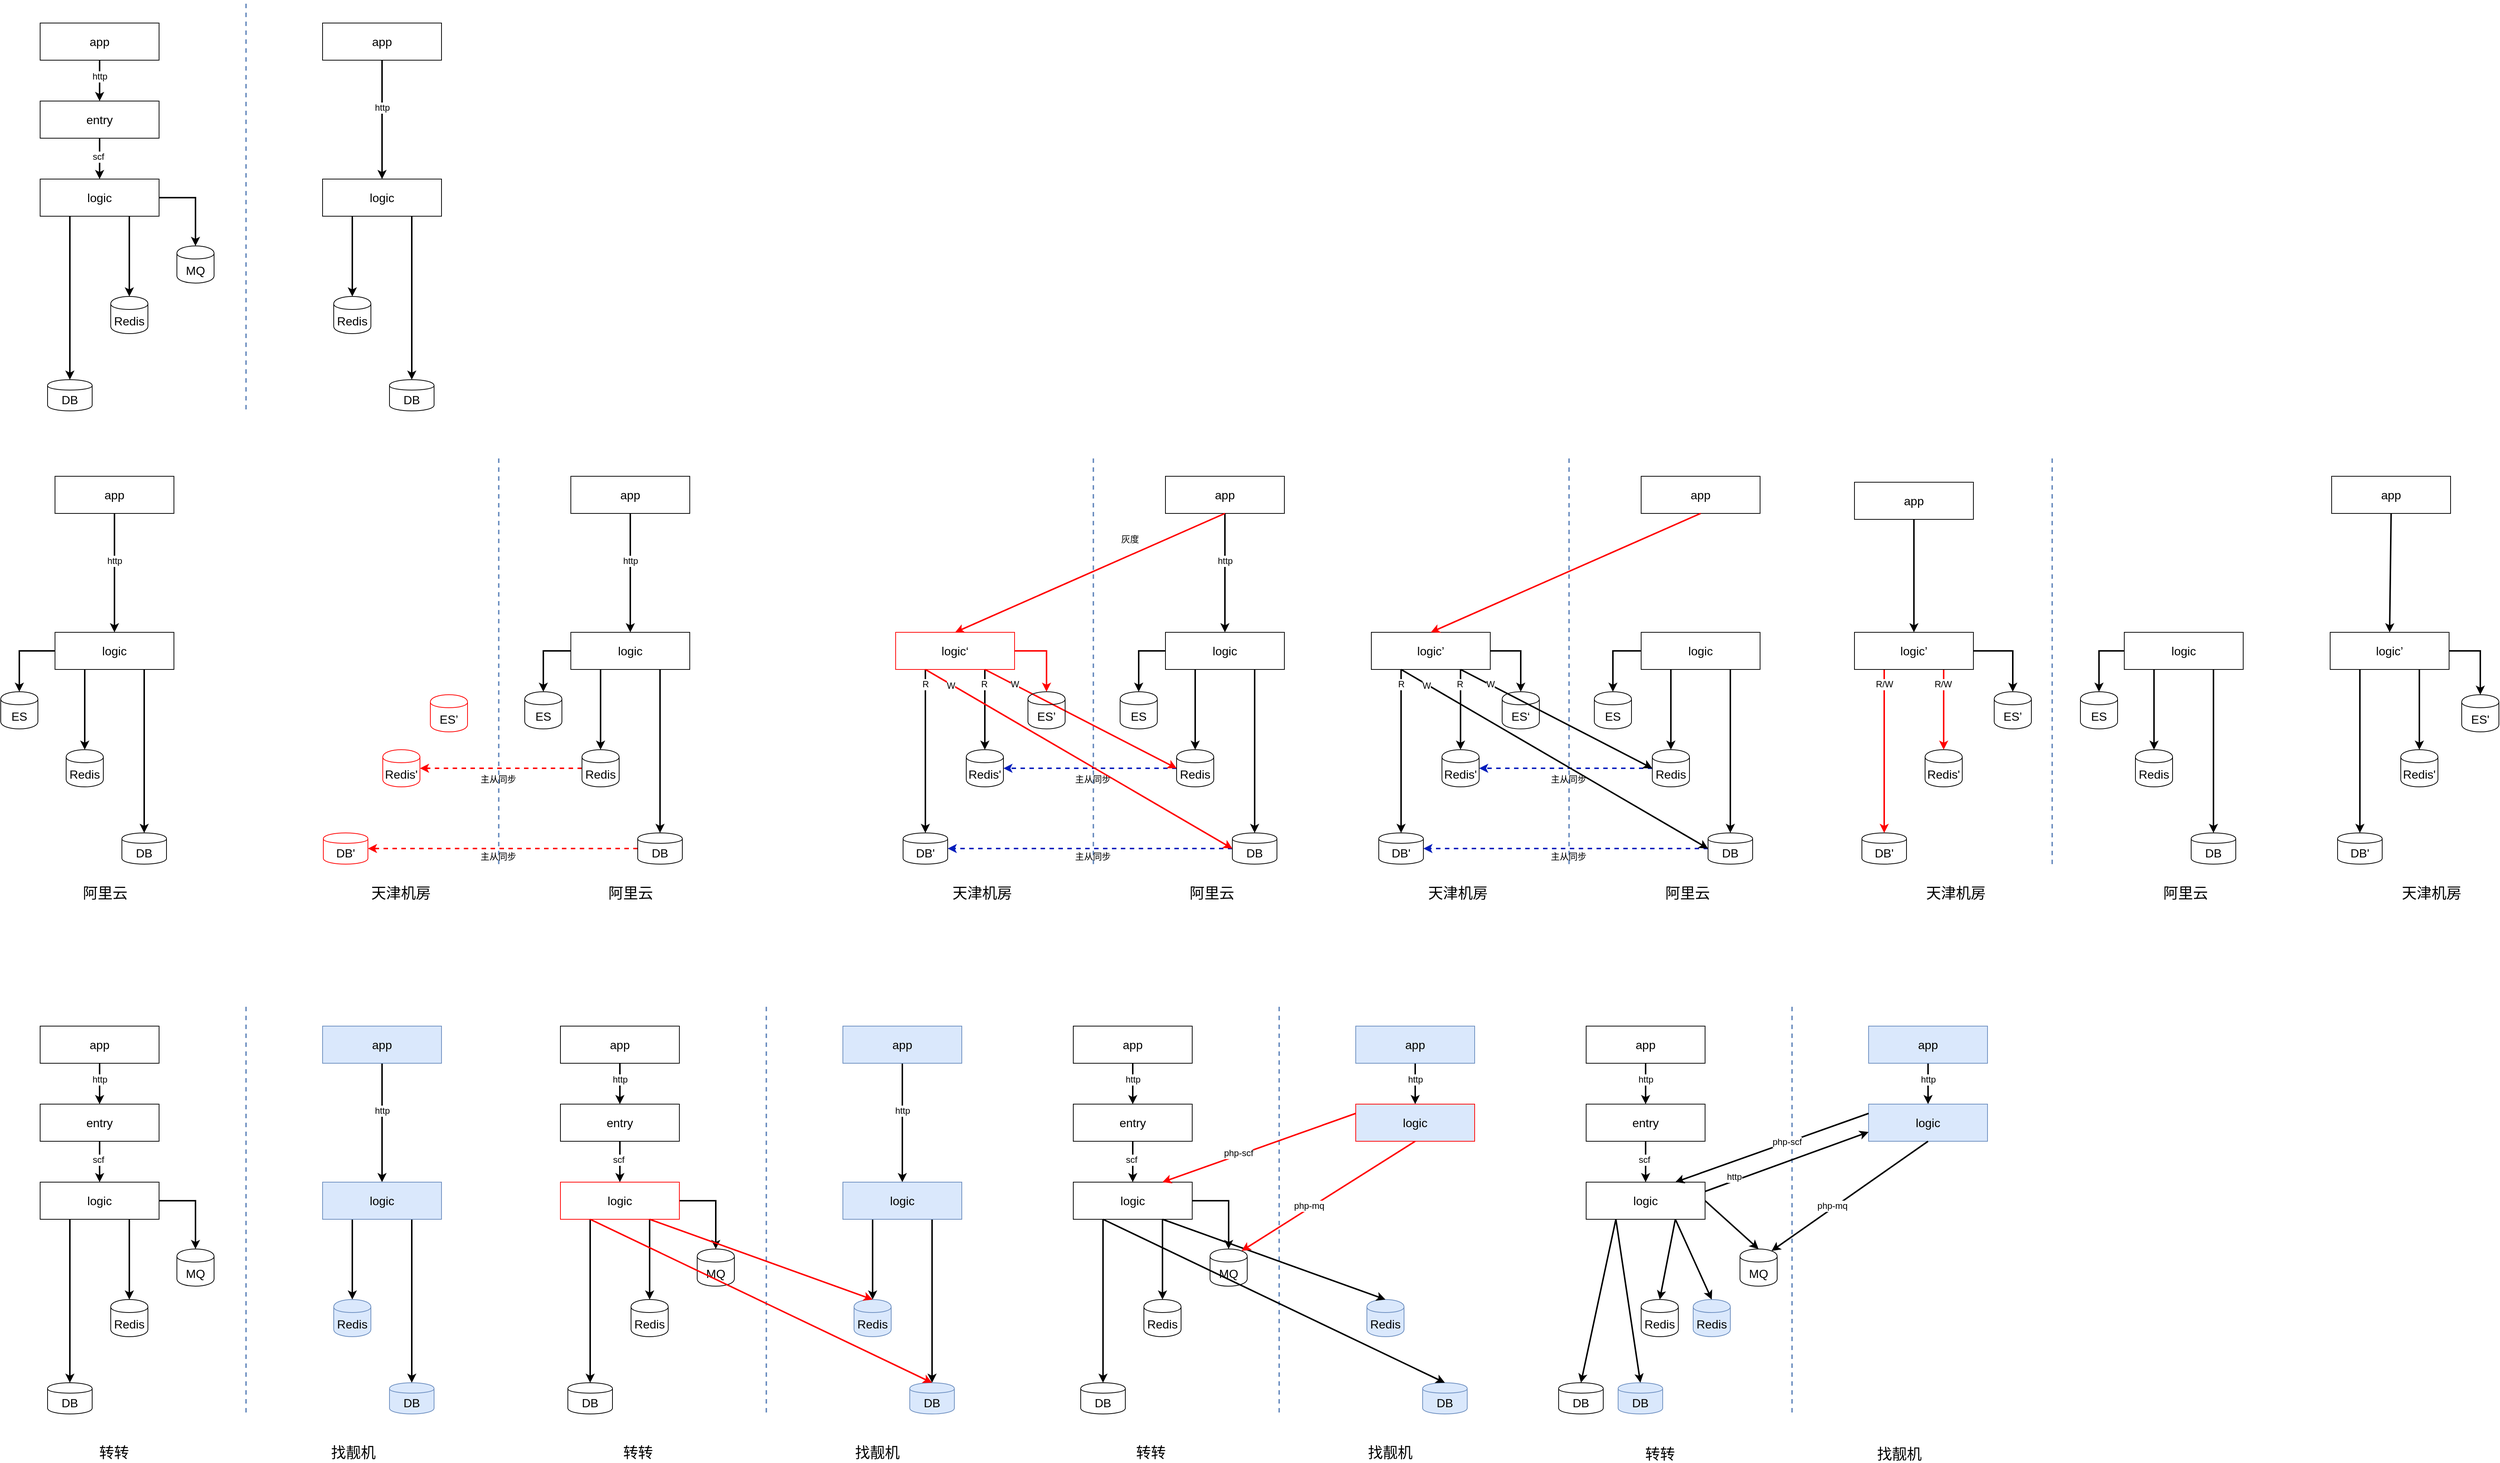 <mxfile version="12.9.3"><diagram id="gphiMm5kCX1QDEWMsdRV" name="Page-1"><mxGraphModel dx="1090" dy="625" grid="0" gridSize="10" guides="1" tooltips="1" connect="1" arrows="1" fold="1" page="0" pageScale="1" pageWidth="827" pageHeight="1169" math="0" shadow="0"><root><mxCell id="0"/><mxCell id="1" parent="0"/><mxCell id="bhShFyiQFV-9qCgX7dbl-6" style="edgeStyle=orthogonalEdgeStyle;rounded=0;orthogonalLoop=1;jettySize=auto;html=1;exitX=0.5;exitY=1;exitDx=0;exitDy=0;entryX=0.5;entryY=0;entryDx=0;entryDy=0;strokeWidth=2;" edge="1" parent="1" source="bhShFyiQFV-9qCgX7dbl-1" target="bhShFyiQFV-9qCgX7dbl-2"><mxGeometry relative="1" as="geometry"/></mxCell><mxCell id="bhShFyiQFV-9qCgX7dbl-11" value="http" style="text;html=1;align=center;verticalAlign=middle;resizable=0;points=[];labelBackgroundColor=#ffffff;" vertex="1" connectable="0" parent="bhShFyiQFV-9qCgX7dbl-6"><mxGeometry x="-0.2" relative="1" as="geometry"><mxPoint as="offset"/></mxGeometry></mxCell><mxCell id="bhShFyiQFV-9qCgX7dbl-1" value="&lt;font style=&quot;font-size: 16px&quot;&gt;app&lt;/font&gt;" style="rounded=0;whiteSpace=wrap;html=1;fillColor=none;" vertex="1" parent="1"><mxGeometry x="163" y="120" width="160" height="50" as="geometry"/></mxCell><mxCell id="bhShFyiQFV-9qCgX7dbl-7" style="edgeStyle=orthogonalEdgeStyle;rounded=0;orthogonalLoop=1;jettySize=auto;html=1;exitX=0.5;exitY=1;exitDx=0;exitDy=0;entryX=0.5;entryY=0;entryDx=0;entryDy=0;strokeWidth=2;" edge="1" parent="1" source="bhShFyiQFV-9qCgX7dbl-2" target="bhShFyiQFV-9qCgX7dbl-3"><mxGeometry relative="1" as="geometry"/></mxCell><mxCell id="bhShFyiQFV-9qCgX7dbl-12" value="scf" style="text;html=1;align=center;verticalAlign=middle;resizable=0;points=[];labelBackgroundColor=#ffffff;" vertex="1" connectable="0" parent="bhShFyiQFV-9qCgX7dbl-7"><mxGeometry x="-0.091" y="-2" relative="1" as="geometry"><mxPoint as="offset"/></mxGeometry></mxCell><mxCell id="bhShFyiQFV-9qCgX7dbl-2" value="&lt;span style=&quot;font-size: 16px&quot;&gt;entry&lt;/span&gt;" style="rounded=0;whiteSpace=wrap;html=1;fillColor=none;" vertex="1" parent="1"><mxGeometry x="163" y="225" width="160" height="50" as="geometry"/></mxCell><mxCell id="bhShFyiQFV-9qCgX7dbl-8" style="edgeStyle=orthogonalEdgeStyle;rounded=0;orthogonalLoop=1;jettySize=auto;html=1;exitX=0.25;exitY=1;exitDx=0;exitDy=0;strokeWidth=2;" edge="1" parent="1" source="bhShFyiQFV-9qCgX7dbl-3" target="bhShFyiQFV-9qCgX7dbl-4"><mxGeometry relative="1" as="geometry"/></mxCell><mxCell id="bhShFyiQFV-9qCgX7dbl-26" style="edgeStyle=orthogonalEdgeStyle;rounded=0;orthogonalLoop=1;jettySize=auto;html=1;exitX=0.75;exitY=1;exitDx=0;exitDy=0;entryX=0.5;entryY=0;entryDx=0;entryDy=0;strokeWidth=2;" edge="1" parent="1" source="bhShFyiQFV-9qCgX7dbl-3" target="bhShFyiQFV-9qCgX7dbl-25"><mxGeometry relative="1" as="geometry"/></mxCell><mxCell id="bhShFyiQFV-9qCgX7dbl-28" style="edgeStyle=orthogonalEdgeStyle;rounded=0;orthogonalLoop=1;jettySize=auto;html=1;exitX=1;exitY=0.5;exitDx=0;exitDy=0;entryX=0.5;entryY=0;entryDx=0;entryDy=0;strokeWidth=2;" edge="1" parent="1" source="bhShFyiQFV-9qCgX7dbl-3" target="bhShFyiQFV-9qCgX7dbl-27"><mxGeometry relative="1" as="geometry"/></mxCell><mxCell id="bhShFyiQFV-9qCgX7dbl-3" value="&lt;span style=&quot;font-size: 16px&quot;&gt;logic&lt;/span&gt;" style="rounded=0;whiteSpace=wrap;html=1;fillColor=none;" vertex="1" parent="1"><mxGeometry x="163" y="330" width="160" height="50" as="geometry"/></mxCell><mxCell id="bhShFyiQFV-9qCgX7dbl-4" value="&lt;font style=&quot;font-size: 16px&quot;&gt;DB&lt;/font&gt;" style="shape=cylinder;whiteSpace=wrap;html=1;boundedLbl=1;backgroundOutline=1;fillColor=none;" vertex="1" parent="1"><mxGeometry x="173" y="600" width="60" height="42" as="geometry"/></mxCell><mxCell id="bhShFyiQFV-9qCgX7dbl-25" value="&lt;font style=&quot;font-size: 16px&quot;&gt;Redis&lt;/font&gt;" style="shape=cylinder;whiteSpace=wrap;html=1;boundedLbl=1;backgroundOutline=1;fillColor=none;" vertex="1" parent="1"><mxGeometry x="258" y="488" width="50" height="50" as="geometry"/></mxCell><mxCell id="bhShFyiQFV-9qCgX7dbl-27" value="&lt;span style=&quot;font-size: 16px&quot;&gt;MQ&lt;/span&gt;" style="shape=cylinder;whiteSpace=wrap;html=1;boundedLbl=1;backgroundOutline=1;fillColor=none;" vertex="1" parent="1"><mxGeometry x="347" y="420" width="50" height="50" as="geometry"/></mxCell><mxCell id="bhShFyiQFV-9qCgX7dbl-29" style="edgeStyle=orthogonalEdgeStyle;rounded=0;orthogonalLoop=1;jettySize=auto;html=1;exitX=0.5;exitY=1;exitDx=0;exitDy=0;entryX=0.5;entryY=0;entryDx=0;entryDy=0;strokeWidth=2;" edge="1" parent="1" source="bhShFyiQFV-9qCgX7dbl-31" target="bhShFyiQFV-9qCgX7dbl-38"><mxGeometry relative="1" as="geometry"><mxPoint x="623" y="225" as="targetPoint"/></mxGeometry></mxCell><mxCell id="bhShFyiQFV-9qCgX7dbl-30" value="http" style="text;html=1;align=center;verticalAlign=middle;resizable=0;points=[];labelBackgroundColor=#ffffff;" vertex="1" connectable="0" parent="bhShFyiQFV-9qCgX7dbl-29"><mxGeometry x="-0.2" relative="1" as="geometry"><mxPoint as="offset"/></mxGeometry></mxCell><mxCell id="bhShFyiQFV-9qCgX7dbl-31" value="&lt;font style=&quot;font-size: 16px&quot;&gt;app&lt;/font&gt;" style="rounded=0;whiteSpace=wrap;html=1;fillColor=none;direction=east;" vertex="1" parent="1"><mxGeometry x="543" y="120" width="160" height="50" as="geometry"/></mxCell><mxCell id="bhShFyiQFV-9qCgX7dbl-36" style="edgeStyle=orthogonalEdgeStyle;rounded=0;orthogonalLoop=1;jettySize=auto;html=1;exitX=0.25;exitY=1;exitDx=0;exitDy=0;entryX=0.5;entryY=0;entryDx=0;entryDy=0;strokeWidth=2;" edge="1" parent="1" source="bhShFyiQFV-9qCgX7dbl-38" target="bhShFyiQFV-9qCgX7dbl-40"><mxGeometry relative="1" as="geometry"/></mxCell><mxCell id="bhShFyiQFV-9qCgX7dbl-42" style="edgeStyle=orthogonalEdgeStyle;rounded=0;orthogonalLoop=1;jettySize=auto;html=1;exitX=0.75;exitY=1;exitDx=0;exitDy=0;strokeWidth=2;" edge="1" parent="1" source="bhShFyiQFV-9qCgX7dbl-38" target="bhShFyiQFV-9qCgX7dbl-39"><mxGeometry relative="1" as="geometry"/></mxCell><mxCell id="bhShFyiQFV-9qCgX7dbl-38" value="&lt;span style=&quot;font-size: 16px&quot;&gt;logic&lt;/span&gt;" style="rounded=0;whiteSpace=wrap;html=1;fillColor=none;direction=east;" vertex="1" parent="1"><mxGeometry x="543" y="330" width="160" height="50" as="geometry"/></mxCell><mxCell id="bhShFyiQFV-9qCgX7dbl-39" value="&lt;font style=&quot;font-size: 16px&quot;&gt;DB&lt;/font&gt;" style="shape=cylinder;whiteSpace=wrap;html=1;boundedLbl=1;backgroundOutline=1;fillColor=none;direction=east;" vertex="1" parent="1"><mxGeometry x="633" y="600" width="60" height="42" as="geometry"/></mxCell><mxCell id="bhShFyiQFV-9qCgX7dbl-40" value="&lt;font style=&quot;font-size: 16px&quot;&gt;Redis&lt;/font&gt;" style="shape=cylinder;whiteSpace=wrap;html=1;boundedLbl=1;backgroundOutline=1;fillColor=none;direction=east;" vertex="1" parent="1"><mxGeometry x="558" y="488" width="50" height="50" as="geometry"/></mxCell><mxCell id="bhShFyiQFV-9qCgX7dbl-56" style="edgeStyle=orthogonalEdgeStyle;rounded=0;orthogonalLoop=1;jettySize=auto;html=1;exitX=0.5;exitY=1;exitDx=0;exitDy=0;entryX=0.5;entryY=0;entryDx=0;entryDy=0;strokeWidth=2;" edge="1" parent="1" source="bhShFyiQFV-9qCgX7dbl-58" target="bhShFyiQFV-9qCgX7dbl-62"><mxGeometry relative="1" as="geometry"><mxPoint x="263" y="835" as="targetPoint"/></mxGeometry></mxCell><mxCell id="bhShFyiQFV-9qCgX7dbl-57" value="http" style="text;html=1;align=center;verticalAlign=middle;resizable=0;points=[];labelBackgroundColor=#ffffff;" vertex="1" connectable="0" parent="bhShFyiQFV-9qCgX7dbl-56"><mxGeometry x="-0.2" relative="1" as="geometry"><mxPoint as="offset"/></mxGeometry></mxCell><mxCell id="bhShFyiQFV-9qCgX7dbl-58" value="&lt;font style=&quot;font-size: 16px&quot;&gt;app&lt;/font&gt;" style="rounded=0;whiteSpace=wrap;html=1;fillColor=none;direction=east;" vertex="1" parent="1"><mxGeometry x="183" y="730" width="160" height="50" as="geometry"/></mxCell><mxCell id="bhShFyiQFV-9qCgX7dbl-59" style="edgeStyle=orthogonalEdgeStyle;rounded=0;orthogonalLoop=1;jettySize=auto;html=1;exitX=0.25;exitY=1;exitDx=0;exitDy=0;entryX=0.5;entryY=0;entryDx=0;entryDy=0;strokeWidth=2;" edge="1" parent="1" source="bhShFyiQFV-9qCgX7dbl-62" target="bhShFyiQFV-9qCgX7dbl-64"><mxGeometry relative="1" as="geometry"/></mxCell><mxCell id="bhShFyiQFV-9qCgX7dbl-61" style="edgeStyle=orthogonalEdgeStyle;rounded=0;orthogonalLoop=1;jettySize=auto;html=1;exitX=0.75;exitY=1;exitDx=0;exitDy=0;strokeWidth=2;" edge="1" parent="1" source="bhShFyiQFV-9qCgX7dbl-62" target="bhShFyiQFV-9qCgX7dbl-63"><mxGeometry relative="1" as="geometry"/></mxCell><mxCell id="bhShFyiQFV-9qCgX7dbl-346" style="edgeStyle=orthogonalEdgeStyle;rounded=0;orthogonalLoop=1;jettySize=auto;html=1;exitX=0;exitY=0.5;exitDx=0;exitDy=0;entryX=0.5;entryY=0;entryDx=0;entryDy=0;strokeWidth=2;" edge="1" parent="1" source="bhShFyiQFV-9qCgX7dbl-62" target="bhShFyiQFV-9qCgX7dbl-345"><mxGeometry relative="1" as="geometry"/></mxCell><mxCell id="bhShFyiQFV-9qCgX7dbl-62" value="&lt;span style=&quot;font-size: 16px&quot;&gt;logic&lt;/span&gt;" style="rounded=0;whiteSpace=wrap;html=1;fillColor=none;direction=east;" vertex="1" parent="1"><mxGeometry x="183" y="940" width="160" height="50" as="geometry"/></mxCell><mxCell id="bhShFyiQFV-9qCgX7dbl-63" value="&lt;font style=&quot;font-size: 16px&quot;&gt;DB&lt;/font&gt;" style="shape=cylinder;whiteSpace=wrap;html=1;boundedLbl=1;backgroundOutline=1;fillColor=none;direction=east;" vertex="1" parent="1"><mxGeometry x="273" y="1210" width="60" height="42" as="geometry"/></mxCell><mxCell id="bhShFyiQFV-9qCgX7dbl-64" value="&lt;font style=&quot;font-size: 16px&quot;&gt;Redis&lt;/font&gt;" style="shape=cylinder;whiteSpace=wrap;html=1;boundedLbl=1;backgroundOutline=1;fillColor=none;direction=east;" vertex="1" parent="1"><mxGeometry x="198" y="1098" width="50" height="50" as="geometry"/></mxCell><mxCell id="bhShFyiQFV-9qCgX7dbl-66" style="edgeStyle=orthogonalEdgeStyle;rounded=0;orthogonalLoop=1;jettySize=auto;html=1;exitX=0.5;exitY=1;exitDx=0;exitDy=0;entryX=0.5;entryY=0;entryDx=0;entryDy=0;strokeWidth=2;" edge="1" parent="1" source="bhShFyiQFV-9qCgX7dbl-68" target="bhShFyiQFV-9qCgX7dbl-72"><mxGeometry relative="1" as="geometry"><mxPoint x="957" y="835" as="targetPoint"/></mxGeometry></mxCell><mxCell id="bhShFyiQFV-9qCgX7dbl-67" value="http" style="text;html=1;align=center;verticalAlign=middle;resizable=0;points=[];labelBackgroundColor=#ffffff;" vertex="1" connectable="0" parent="bhShFyiQFV-9qCgX7dbl-66"><mxGeometry x="-0.2" relative="1" as="geometry"><mxPoint as="offset"/></mxGeometry></mxCell><mxCell id="bhShFyiQFV-9qCgX7dbl-68" value="&lt;font style=&quot;font-size: 16px&quot;&gt;app&lt;/font&gt;" style="rounded=0;whiteSpace=wrap;html=1;fillColor=none;direction=east;" vertex="1" parent="1"><mxGeometry x="877" y="730" width="160" height="50" as="geometry"/></mxCell><mxCell id="bhShFyiQFV-9qCgX7dbl-69" style="edgeStyle=orthogonalEdgeStyle;rounded=0;orthogonalLoop=1;jettySize=auto;html=1;exitX=0.25;exitY=1;exitDx=0;exitDy=0;entryX=0.5;entryY=0;entryDx=0;entryDy=0;strokeWidth=2;" edge="1" parent="1" source="bhShFyiQFV-9qCgX7dbl-72" target="bhShFyiQFV-9qCgX7dbl-74"><mxGeometry relative="1" as="geometry"/></mxCell><mxCell id="bhShFyiQFV-9qCgX7dbl-71" style="edgeStyle=orthogonalEdgeStyle;rounded=0;orthogonalLoop=1;jettySize=auto;html=1;exitX=0.75;exitY=1;exitDx=0;exitDy=0;strokeWidth=2;" edge="1" parent="1" source="bhShFyiQFV-9qCgX7dbl-72" target="bhShFyiQFV-9qCgX7dbl-73"><mxGeometry relative="1" as="geometry"/></mxCell><mxCell id="bhShFyiQFV-9qCgX7dbl-392" style="edgeStyle=orthogonalEdgeStyle;rounded=0;orthogonalLoop=1;jettySize=auto;html=1;exitX=0;exitY=0.5;exitDx=0;exitDy=0;strokeColor=#000000;strokeWidth=2;" edge="1" parent="1" source="bhShFyiQFV-9qCgX7dbl-72" target="bhShFyiQFV-9qCgX7dbl-391"><mxGeometry relative="1" as="geometry"/></mxCell><mxCell id="bhShFyiQFV-9qCgX7dbl-72" value="&lt;span style=&quot;font-size: 16px&quot;&gt;logic&lt;/span&gt;" style="rounded=0;whiteSpace=wrap;html=1;fillColor=none;direction=east;" vertex="1" parent="1"><mxGeometry x="877" y="940" width="160" height="50" as="geometry"/></mxCell><mxCell id="bhShFyiQFV-9qCgX7dbl-84" style="edgeStyle=orthogonalEdgeStyle;rounded=0;orthogonalLoop=1;jettySize=auto;html=1;exitX=0;exitY=0.5;exitDx=0;exitDy=0;entryX=1;entryY=0.5;entryDx=0;entryDy=0;dashed=1;strokeWidth=2;fillColor=#0050ef;strokeColor=#FF0000;" edge="1" parent="1" source="bhShFyiQFV-9qCgX7dbl-73" target="bhShFyiQFV-9qCgX7dbl-82"><mxGeometry relative="1" as="geometry"/></mxCell><mxCell id="bhShFyiQFV-9qCgX7dbl-73" value="&lt;font style=&quot;font-size: 16px&quot;&gt;DB&lt;/font&gt;" style="shape=cylinder;whiteSpace=wrap;html=1;boundedLbl=1;backgroundOutline=1;fillColor=none;direction=east;" vertex="1" parent="1"><mxGeometry x="967" y="1210" width="60" height="42" as="geometry"/></mxCell><mxCell id="bhShFyiQFV-9qCgX7dbl-83" style="edgeStyle=orthogonalEdgeStyle;rounded=0;orthogonalLoop=1;jettySize=auto;html=1;exitX=0;exitY=0.5;exitDx=0;exitDy=0;entryX=1;entryY=0.5;entryDx=0;entryDy=0;strokeWidth=2;dashed=1;fillColor=#0050ef;strokeColor=#FF0000;" edge="1" parent="1" source="bhShFyiQFV-9qCgX7dbl-74" target="bhShFyiQFV-9qCgX7dbl-76"><mxGeometry relative="1" as="geometry"/></mxCell><mxCell id="bhShFyiQFV-9qCgX7dbl-74" value="&lt;font style=&quot;font-size: 16px&quot;&gt;Redis&lt;/font&gt;" style="shape=cylinder;whiteSpace=wrap;html=1;boundedLbl=1;backgroundOutline=1;fillColor=none;direction=east;" vertex="1" parent="1"><mxGeometry x="892" y="1098" width="50" height="50" as="geometry"/></mxCell><mxCell id="bhShFyiQFV-9qCgX7dbl-76" value="&lt;font style=&quot;font-size: 16px&quot;&gt;Redis'&lt;/font&gt;" style="shape=cylinder;whiteSpace=wrap;html=1;boundedLbl=1;backgroundOutline=1;fillColor=none;direction=east;strokeColor=#FF0000;" vertex="1" parent="1"><mxGeometry x="624" y="1098" width="50" height="50" as="geometry"/></mxCell><mxCell id="bhShFyiQFV-9qCgX7dbl-78" value="" style="endArrow=none;dashed=1;html=1;strokeWidth=2;fillColor=#dae8fc;strokeColor=#6c8ebf;" edge="1" parent="1"><mxGeometry width="50" height="50" relative="1" as="geometry"><mxPoint x="440" y="640" as="sourcePoint"/><mxPoint x="440" y="90" as="targetPoint"/></mxGeometry></mxCell><mxCell id="bhShFyiQFV-9qCgX7dbl-79" value="" style="endArrow=none;dashed=1;html=1;strokeWidth=2;fillColor=#dae8fc;strokeColor=#6c8ebf;" edge="1" parent="1"><mxGeometry width="50" height="50" relative="1" as="geometry"><mxPoint x="780" y="1252" as="sourcePoint"/><mxPoint x="780" y="702" as="targetPoint"/></mxGeometry></mxCell><mxCell id="bhShFyiQFV-9qCgX7dbl-82" value="&lt;font style=&quot;font-size: 16px&quot;&gt;DB'&lt;/font&gt;" style="shape=cylinder;whiteSpace=wrap;html=1;boundedLbl=1;backgroundOutline=1;fillColor=none;direction=east;strokeColor=#FF0000;" vertex="1" parent="1"><mxGeometry x="544" y="1210" width="60" height="42" as="geometry"/></mxCell><mxCell id="bhShFyiQFV-9qCgX7dbl-85" value="主从同步" style="text;html=1;align=center;verticalAlign=middle;resizable=0;points=[];autosize=1;" vertex="1" parent="1"><mxGeometry x="749" y="1128" width="60" height="20" as="geometry"/></mxCell><mxCell id="bhShFyiQFV-9qCgX7dbl-86" value="主从同步" style="text;html=1;align=center;verticalAlign=middle;resizable=0;points=[];autosize=1;" vertex="1" parent="1"><mxGeometry x="749" y="1232" width="60" height="20" as="geometry"/></mxCell><mxCell id="bhShFyiQFV-9qCgX7dbl-87" style="edgeStyle=orthogonalEdgeStyle;rounded=0;orthogonalLoop=1;jettySize=auto;html=1;exitX=0.5;exitY=1;exitDx=0;exitDy=0;entryX=0.5;entryY=0;entryDx=0;entryDy=0;strokeWidth=2;" edge="1" parent="1" source="bhShFyiQFV-9qCgX7dbl-89" target="bhShFyiQFV-9qCgX7dbl-92"><mxGeometry relative="1" as="geometry"><mxPoint x="1757" y="835" as="targetPoint"/></mxGeometry></mxCell><mxCell id="bhShFyiQFV-9qCgX7dbl-88" value="http" style="text;html=1;align=center;verticalAlign=middle;resizable=0;points=[];labelBackgroundColor=#ffffff;" vertex="1" connectable="0" parent="bhShFyiQFV-9qCgX7dbl-87"><mxGeometry x="-0.2" relative="1" as="geometry"><mxPoint as="offset"/></mxGeometry></mxCell><mxCell id="bhShFyiQFV-9qCgX7dbl-89" value="&lt;font style=&quot;font-size: 16px&quot;&gt;app&lt;/font&gt;" style="rounded=0;whiteSpace=wrap;html=1;fillColor=none;direction=east;" vertex="1" parent="1"><mxGeometry x="1677" y="730" width="160" height="50" as="geometry"/></mxCell><mxCell id="bhShFyiQFV-9qCgX7dbl-90" style="edgeStyle=orthogonalEdgeStyle;rounded=0;orthogonalLoop=1;jettySize=auto;html=1;exitX=0.25;exitY=1;exitDx=0;exitDy=0;entryX=0.5;entryY=0;entryDx=0;entryDy=0;strokeWidth=2;" edge="1" parent="1" source="bhShFyiQFV-9qCgX7dbl-92" target="bhShFyiQFV-9qCgX7dbl-96"><mxGeometry relative="1" as="geometry"/></mxCell><mxCell id="bhShFyiQFV-9qCgX7dbl-91" style="edgeStyle=orthogonalEdgeStyle;rounded=0;orthogonalLoop=1;jettySize=auto;html=1;exitX=0.75;exitY=1;exitDx=0;exitDy=0;strokeWidth=2;" edge="1" parent="1" source="bhShFyiQFV-9qCgX7dbl-92" target="bhShFyiQFV-9qCgX7dbl-94"><mxGeometry relative="1" as="geometry"/></mxCell><mxCell id="bhShFyiQFV-9qCgX7dbl-394" style="edgeStyle=orthogonalEdgeStyle;rounded=0;orthogonalLoop=1;jettySize=auto;html=1;exitX=0;exitY=0.5;exitDx=0;exitDy=0;entryX=0.5;entryY=0;entryDx=0;entryDy=0;strokeColor=#000000;strokeWidth=2;" edge="1" parent="1" source="bhShFyiQFV-9qCgX7dbl-92" target="bhShFyiQFV-9qCgX7dbl-393"><mxGeometry relative="1" as="geometry"/></mxCell><mxCell id="bhShFyiQFV-9qCgX7dbl-92" value="&lt;span style=&quot;font-size: 16px&quot;&gt;logic&lt;/span&gt;" style="rounded=0;whiteSpace=wrap;html=1;fillColor=none;direction=east;" vertex="1" parent="1"><mxGeometry x="1677" y="940" width="160" height="50" as="geometry"/></mxCell><mxCell id="bhShFyiQFV-9qCgX7dbl-93" style="edgeStyle=orthogonalEdgeStyle;rounded=0;orthogonalLoop=1;jettySize=auto;html=1;exitX=0;exitY=0.5;exitDx=0;exitDy=0;entryX=1;entryY=0.5;entryDx=0;entryDy=0;dashed=1;strokeWidth=2;fillColor=#0050ef;strokeColor=#001DBC;" edge="1" parent="1" source="bhShFyiQFV-9qCgX7dbl-94" target="bhShFyiQFV-9qCgX7dbl-99"><mxGeometry relative="1" as="geometry"/></mxCell><mxCell id="bhShFyiQFV-9qCgX7dbl-94" value="&lt;font style=&quot;font-size: 16px&quot;&gt;DB&lt;/font&gt;" style="shape=cylinder;whiteSpace=wrap;html=1;boundedLbl=1;backgroundOutline=1;fillColor=none;direction=east;" vertex="1" parent="1"><mxGeometry x="1767" y="1210" width="60" height="42" as="geometry"/></mxCell><mxCell id="bhShFyiQFV-9qCgX7dbl-95" style="edgeStyle=orthogonalEdgeStyle;rounded=0;orthogonalLoop=1;jettySize=auto;html=1;exitX=0;exitY=0.5;exitDx=0;exitDy=0;entryX=1;entryY=0.5;entryDx=0;entryDy=0;strokeWidth=2;dashed=1;fillColor=#0050ef;strokeColor=#001DBC;" edge="1" parent="1" source="bhShFyiQFV-9qCgX7dbl-96" target="bhShFyiQFV-9qCgX7dbl-97"><mxGeometry relative="1" as="geometry"/></mxCell><mxCell id="bhShFyiQFV-9qCgX7dbl-96" value="&lt;font style=&quot;font-size: 16px&quot;&gt;Redis&lt;/font&gt;" style="shape=cylinder;whiteSpace=wrap;html=1;boundedLbl=1;backgroundOutline=1;fillColor=none;direction=east;" vertex="1" parent="1"><mxGeometry x="1692" y="1098" width="50" height="50" as="geometry"/></mxCell><mxCell id="bhShFyiQFV-9qCgX7dbl-97" value="&lt;font style=&quot;font-size: 16px&quot;&gt;Redis'&lt;/font&gt;" style="shape=cylinder;whiteSpace=wrap;html=1;boundedLbl=1;backgroundOutline=1;fillColor=none;direction=east;" vertex="1" parent="1"><mxGeometry x="1409" y="1098" width="50" height="50" as="geometry"/></mxCell><mxCell id="bhShFyiQFV-9qCgX7dbl-98" value="" style="endArrow=none;dashed=1;html=1;strokeWidth=2;fillColor=#dae8fc;strokeColor=#6c8ebf;" edge="1" parent="1"><mxGeometry width="50" height="50" relative="1" as="geometry"><mxPoint x="1580" y="1252" as="sourcePoint"/><mxPoint x="1580" y="702" as="targetPoint"/></mxGeometry></mxCell><mxCell id="bhShFyiQFV-9qCgX7dbl-99" value="&lt;font style=&quot;font-size: 16px&quot;&gt;DB'&lt;/font&gt;" style="shape=cylinder;whiteSpace=wrap;html=1;boundedLbl=1;backgroundOutline=1;fillColor=none;direction=east;" vertex="1" parent="1"><mxGeometry x="1324" y="1210" width="60" height="42" as="geometry"/></mxCell><mxCell id="bhShFyiQFV-9qCgX7dbl-100" value="主从同步" style="text;html=1;align=center;verticalAlign=middle;resizable=0;points=[];autosize=1;" vertex="1" parent="1"><mxGeometry x="1549" y="1128" width="60" height="20" as="geometry"/></mxCell><mxCell id="bhShFyiQFV-9qCgX7dbl-101" value="主从同步" style="text;html=1;align=center;verticalAlign=middle;resizable=0;points=[];autosize=1;" vertex="1" parent="1"><mxGeometry x="1549" y="1232" width="60" height="20" as="geometry"/></mxCell><mxCell id="bhShFyiQFV-9qCgX7dbl-103" style="edgeStyle=orthogonalEdgeStyle;rounded=0;orthogonalLoop=1;jettySize=auto;html=1;exitX=0.25;exitY=1;exitDx=0;exitDy=0;entryX=0.5;entryY=0;entryDx=0;entryDy=0;strokeWidth=2;" edge="1" parent="1" source="bhShFyiQFV-9qCgX7dbl-102" target="bhShFyiQFV-9qCgX7dbl-99"><mxGeometry relative="1" as="geometry"/></mxCell><mxCell id="bhShFyiQFV-9qCgX7dbl-110" value="R" style="text;html=1;align=center;verticalAlign=middle;resizable=0;points=[];labelBackgroundColor=#ffffff;" vertex="1" connectable="0" parent="bhShFyiQFV-9qCgX7dbl-103"><mxGeometry x="-0.821" y="3" relative="1" as="geometry"><mxPoint x="-3" as="offset"/></mxGeometry></mxCell><mxCell id="bhShFyiQFV-9qCgX7dbl-104" style="edgeStyle=orthogonalEdgeStyle;rounded=0;orthogonalLoop=1;jettySize=auto;html=1;exitX=0.75;exitY=1;exitDx=0;exitDy=0;entryX=0.5;entryY=0;entryDx=0;entryDy=0;strokeWidth=2;" edge="1" parent="1" source="bhShFyiQFV-9qCgX7dbl-102" target="bhShFyiQFV-9qCgX7dbl-97"><mxGeometry relative="1" as="geometry"/></mxCell><mxCell id="bhShFyiQFV-9qCgX7dbl-108" value="R" style="text;html=1;align=center;verticalAlign=middle;resizable=0;points=[];labelBackgroundColor=#ffffff;" vertex="1" connectable="0" parent="bhShFyiQFV-9qCgX7dbl-104"><mxGeometry x="-0.635" y="-1" relative="1" as="geometry"><mxPoint as="offset"/></mxGeometry></mxCell><mxCell id="bhShFyiQFV-9qCgX7dbl-396" style="edgeStyle=orthogonalEdgeStyle;rounded=0;orthogonalLoop=1;jettySize=auto;html=1;exitX=1;exitY=0.5;exitDx=0;exitDy=0;entryX=0.5;entryY=0;entryDx=0;entryDy=0;strokeColor=#FF0000;strokeWidth=2;" edge="1" parent="1" source="bhShFyiQFV-9qCgX7dbl-102" target="bhShFyiQFV-9qCgX7dbl-395"><mxGeometry relative="1" as="geometry"/></mxCell><mxCell id="bhShFyiQFV-9qCgX7dbl-102" value="&lt;span style=&quot;font-size: 16px&quot;&gt;logic‘&lt;/span&gt;" style="rounded=0;whiteSpace=wrap;html=1;fillColor=none;direction=east;strokeColor=#FF0000;" vertex="1" parent="1"><mxGeometry x="1314" y="940" width="160" height="50" as="geometry"/></mxCell><mxCell id="bhShFyiQFV-9qCgX7dbl-105" value="" style="endArrow=classic;html=1;strokeWidth=2;exitX=0.75;exitY=1;exitDx=0;exitDy=0;entryX=0;entryY=0.5;entryDx=0;entryDy=0;strokeColor=#FF0000;" edge="1" parent="1" source="bhShFyiQFV-9qCgX7dbl-102" target="bhShFyiQFV-9qCgX7dbl-96"><mxGeometry width="50" height="50" relative="1" as="geometry"><mxPoint x="1180" y="1110" as="sourcePoint"/><mxPoint x="1230" y="1060" as="targetPoint"/></mxGeometry></mxCell><mxCell id="bhShFyiQFV-9qCgX7dbl-107" value="W" style="text;html=1;align=center;verticalAlign=middle;resizable=0;points=[];labelBackgroundColor=#ffffff;" vertex="1" connectable="0" parent="bhShFyiQFV-9qCgX7dbl-105"><mxGeometry x="-0.756" y="4" relative="1" as="geometry"><mxPoint x="6.8" y="7.38" as="offset"/></mxGeometry></mxCell><mxCell id="bhShFyiQFV-9qCgX7dbl-106" value="" style="endArrow=classic;html=1;strokeWidth=2;exitX=0.25;exitY=1;exitDx=0;exitDy=0;entryX=0;entryY=0.5;entryDx=0;entryDy=0;strokeColor=#FF0000;" edge="1" parent="1" source="bhShFyiQFV-9qCgX7dbl-102" target="bhShFyiQFV-9qCgX7dbl-94"><mxGeometry width="50" height="50" relative="1" as="geometry"><mxPoint x="1444" y="1000" as="sourcePoint"/><mxPoint x="1702" y="1133" as="targetPoint"/></mxGeometry></mxCell><mxCell id="bhShFyiQFV-9qCgX7dbl-109" value="W" style="text;html=1;align=center;verticalAlign=middle;resizable=0;points=[];labelBackgroundColor=#ffffff;" vertex="1" connectable="0" parent="bhShFyiQFV-9qCgX7dbl-106"><mxGeometry x="-0.871" y="-1" relative="1" as="geometry"><mxPoint x="7.08" y="5" as="offset"/></mxGeometry></mxCell><mxCell id="bhShFyiQFV-9qCgX7dbl-117" value="" style="endArrow=classic;html=1;strokeWidth=2;exitX=0.5;exitY=1;exitDx=0;exitDy=0;entryX=0.5;entryY=0;entryDx=0;entryDy=0;strokeColor=#FF0000;" edge="1" parent="1" source="bhShFyiQFV-9qCgX7dbl-89" target="bhShFyiQFV-9qCgX7dbl-102"><mxGeometry width="50" height="50" relative="1" as="geometry"><mxPoint x="1444" y="1000" as="sourcePoint"/><mxPoint x="1702" y="1133" as="targetPoint"/></mxGeometry></mxCell><mxCell id="bhShFyiQFV-9qCgX7dbl-119" value="灰度" style="text;html=1;align=center;verticalAlign=middle;resizable=0;points=[];autosize=1;" vertex="1" parent="1"><mxGeometry x="1609" y="805" width="40" height="20" as="geometry"/></mxCell><mxCell id="bhShFyiQFV-9qCgX7dbl-122" value="&lt;font style=&quot;font-size: 16px&quot;&gt;app&lt;/font&gt;" style="rounded=0;whiteSpace=wrap;html=1;fillColor=none;direction=east;" vertex="1" parent="1"><mxGeometry x="2317" y="730" width="160" height="50" as="geometry"/></mxCell><mxCell id="bhShFyiQFV-9qCgX7dbl-123" style="edgeStyle=orthogonalEdgeStyle;rounded=0;orthogonalLoop=1;jettySize=auto;html=1;exitX=0.25;exitY=1;exitDx=0;exitDy=0;entryX=0.5;entryY=0;entryDx=0;entryDy=0;strokeWidth=2;" edge="1" parent="1" source="bhShFyiQFV-9qCgX7dbl-125" target="bhShFyiQFV-9qCgX7dbl-129"><mxGeometry relative="1" as="geometry"/></mxCell><mxCell id="bhShFyiQFV-9qCgX7dbl-124" style="edgeStyle=orthogonalEdgeStyle;rounded=0;orthogonalLoop=1;jettySize=auto;html=1;exitX=0.75;exitY=1;exitDx=0;exitDy=0;strokeWidth=2;" edge="1" parent="1" source="bhShFyiQFV-9qCgX7dbl-125" target="bhShFyiQFV-9qCgX7dbl-127"><mxGeometry relative="1" as="geometry"/></mxCell><mxCell id="bhShFyiQFV-9qCgX7dbl-406" style="edgeStyle=orthogonalEdgeStyle;rounded=0;orthogonalLoop=1;jettySize=auto;html=1;exitX=0;exitY=0.5;exitDx=0;exitDy=0;strokeColor=#000000;strokeWidth=2;" edge="1" parent="1" source="bhShFyiQFV-9qCgX7dbl-125" target="bhShFyiQFV-9qCgX7dbl-405"><mxGeometry relative="1" as="geometry"/></mxCell><mxCell id="bhShFyiQFV-9qCgX7dbl-125" value="&lt;span style=&quot;font-size: 16px&quot;&gt;logic&lt;/span&gt;" style="rounded=0;whiteSpace=wrap;html=1;fillColor=none;direction=east;" vertex="1" parent="1"><mxGeometry x="2317" y="940" width="160" height="50" as="geometry"/></mxCell><mxCell id="bhShFyiQFV-9qCgX7dbl-126" style="edgeStyle=orthogonalEdgeStyle;rounded=0;orthogonalLoop=1;jettySize=auto;html=1;exitX=0;exitY=0.5;exitDx=0;exitDy=0;entryX=1;entryY=0.5;entryDx=0;entryDy=0;dashed=1;strokeWidth=2;fillColor=#0050ef;strokeColor=#001DBC;" edge="1" parent="1" source="bhShFyiQFV-9qCgX7dbl-127" target="bhShFyiQFV-9qCgX7dbl-132"><mxGeometry relative="1" as="geometry"/></mxCell><mxCell id="bhShFyiQFV-9qCgX7dbl-127" value="&lt;font style=&quot;font-size: 16px&quot;&gt;DB&lt;/font&gt;" style="shape=cylinder;whiteSpace=wrap;html=1;boundedLbl=1;backgroundOutline=1;fillColor=none;direction=east;" vertex="1" parent="1"><mxGeometry x="2407" y="1210" width="60" height="42" as="geometry"/></mxCell><mxCell id="bhShFyiQFV-9qCgX7dbl-128" style="edgeStyle=orthogonalEdgeStyle;rounded=0;orthogonalLoop=1;jettySize=auto;html=1;exitX=0;exitY=0.5;exitDx=0;exitDy=0;entryX=1;entryY=0.5;entryDx=0;entryDy=0;strokeWidth=2;dashed=1;fillColor=#0050ef;strokeColor=#001DBC;" edge="1" parent="1" source="bhShFyiQFV-9qCgX7dbl-129" target="bhShFyiQFV-9qCgX7dbl-130"><mxGeometry relative="1" as="geometry"/></mxCell><mxCell id="bhShFyiQFV-9qCgX7dbl-129" value="&lt;font style=&quot;font-size: 16px&quot;&gt;Redis&lt;/font&gt;" style="shape=cylinder;whiteSpace=wrap;html=1;boundedLbl=1;backgroundOutline=1;fillColor=none;direction=east;" vertex="1" parent="1"><mxGeometry x="2332" y="1098" width="50" height="50" as="geometry"/></mxCell><mxCell id="bhShFyiQFV-9qCgX7dbl-130" value="&lt;font style=&quot;font-size: 16px&quot;&gt;Redis'&lt;/font&gt;" style="shape=cylinder;whiteSpace=wrap;html=1;boundedLbl=1;backgroundOutline=1;fillColor=none;direction=east;" vertex="1" parent="1"><mxGeometry x="2049" y="1098" width="50" height="50" as="geometry"/></mxCell><mxCell id="bhShFyiQFV-9qCgX7dbl-131" value="" style="endArrow=none;dashed=1;html=1;strokeWidth=2;fillColor=#dae8fc;strokeColor=#6c8ebf;" edge="1" parent="1"><mxGeometry width="50" height="50" relative="1" as="geometry"><mxPoint x="2220" y="1252" as="sourcePoint"/><mxPoint x="2220" y="702" as="targetPoint"/></mxGeometry></mxCell><mxCell id="bhShFyiQFV-9qCgX7dbl-132" value="&lt;font style=&quot;font-size: 16px&quot;&gt;DB'&lt;/font&gt;" style="shape=cylinder;whiteSpace=wrap;html=1;boundedLbl=1;backgroundOutline=1;fillColor=none;direction=east;" vertex="1" parent="1"><mxGeometry x="1964" y="1210" width="60" height="42" as="geometry"/></mxCell><mxCell id="bhShFyiQFV-9qCgX7dbl-133" value="主从同步" style="text;html=1;align=center;verticalAlign=middle;resizable=0;points=[];autosize=1;" vertex="1" parent="1"><mxGeometry x="2189" y="1128" width="60" height="20" as="geometry"/></mxCell><mxCell id="bhShFyiQFV-9qCgX7dbl-134" value="主从同步" style="text;html=1;align=center;verticalAlign=middle;resizable=0;points=[];autosize=1;" vertex="1" parent="1"><mxGeometry x="2189" y="1232" width="60" height="20" as="geometry"/></mxCell><mxCell id="bhShFyiQFV-9qCgX7dbl-135" style="edgeStyle=orthogonalEdgeStyle;rounded=0;orthogonalLoop=1;jettySize=auto;html=1;exitX=0.25;exitY=1;exitDx=0;exitDy=0;entryX=0.5;entryY=0;entryDx=0;entryDy=0;strokeWidth=2;" edge="1" parent="1" source="bhShFyiQFV-9qCgX7dbl-139" target="bhShFyiQFV-9qCgX7dbl-132"><mxGeometry relative="1" as="geometry"/></mxCell><mxCell id="bhShFyiQFV-9qCgX7dbl-136" value="R" style="text;html=1;align=center;verticalAlign=middle;resizable=0;points=[];labelBackgroundColor=#ffffff;" vertex="1" connectable="0" parent="bhShFyiQFV-9qCgX7dbl-135"><mxGeometry x="-0.821" y="3" relative="1" as="geometry"><mxPoint x="-3" as="offset"/></mxGeometry></mxCell><mxCell id="bhShFyiQFV-9qCgX7dbl-137" style="edgeStyle=orthogonalEdgeStyle;rounded=0;orthogonalLoop=1;jettySize=auto;html=1;exitX=0.75;exitY=1;exitDx=0;exitDy=0;entryX=0.5;entryY=0;entryDx=0;entryDy=0;strokeWidth=2;" edge="1" parent="1" source="bhShFyiQFV-9qCgX7dbl-139" target="bhShFyiQFV-9qCgX7dbl-130"><mxGeometry relative="1" as="geometry"/></mxCell><mxCell id="bhShFyiQFV-9qCgX7dbl-138" value="R" style="text;html=1;align=center;verticalAlign=middle;resizable=0;points=[];labelBackgroundColor=#ffffff;" vertex="1" connectable="0" parent="bhShFyiQFV-9qCgX7dbl-137"><mxGeometry x="-0.635" y="-1" relative="1" as="geometry"><mxPoint as="offset"/></mxGeometry></mxCell><mxCell id="bhShFyiQFV-9qCgX7dbl-400" style="edgeStyle=orthogonalEdgeStyle;rounded=0;orthogonalLoop=1;jettySize=auto;html=1;exitX=1;exitY=0.5;exitDx=0;exitDy=0;entryX=0.5;entryY=0;entryDx=0;entryDy=0;strokeColor=#000000;strokeWidth=2;" edge="1" parent="1" source="bhShFyiQFV-9qCgX7dbl-139" target="bhShFyiQFV-9qCgX7dbl-397"><mxGeometry relative="1" as="geometry"/></mxCell><mxCell id="bhShFyiQFV-9qCgX7dbl-139" value="&lt;span style=&quot;font-size: 16px&quot;&gt;logic’&lt;/span&gt;" style="rounded=0;whiteSpace=wrap;html=1;fillColor=none;direction=east;" vertex="1" parent="1"><mxGeometry x="1954" y="940" width="160" height="50" as="geometry"/></mxCell><mxCell id="bhShFyiQFV-9qCgX7dbl-140" value="" style="endArrow=classic;html=1;strokeWidth=2;exitX=0.75;exitY=1;exitDx=0;exitDy=0;entryX=0;entryY=0.5;entryDx=0;entryDy=0;" edge="1" parent="1" source="bhShFyiQFV-9qCgX7dbl-139" target="bhShFyiQFV-9qCgX7dbl-129"><mxGeometry width="50" height="50" relative="1" as="geometry"><mxPoint x="1820" y="1110" as="sourcePoint"/><mxPoint x="1870" y="1060" as="targetPoint"/></mxGeometry></mxCell><mxCell id="bhShFyiQFV-9qCgX7dbl-141" value="W" style="text;html=1;align=center;verticalAlign=middle;resizable=0;points=[];labelBackgroundColor=#ffffff;" vertex="1" connectable="0" parent="bhShFyiQFV-9qCgX7dbl-140"><mxGeometry x="-0.756" y="4" relative="1" as="geometry"><mxPoint x="6.8" y="7.38" as="offset"/></mxGeometry></mxCell><mxCell id="bhShFyiQFV-9qCgX7dbl-142" value="" style="endArrow=classic;html=1;strokeWidth=2;exitX=0.25;exitY=1;exitDx=0;exitDy=0;entryX=0;entryY=0.5;entryDx=0;entryDy=0;" edge="1" parent="1" source="bhShFyiQFV-9qCgX7dbl-139" target="bhShFyiQFV-9qCgX7dbl-127"><mxGeometry width="50" height="50" relative="1" as="geometry"><mxPoint x="2084" y="1000" as="sourcePoint"/><mxPoint x="2342" y="1133" as="targetPoint"/></mxGeometry></mxCell><mxCell id="bhShFyiQFV-9qCgX7dbl-143" value="W" style="text;html=1;align=center;verticalAlign=middle;resizable=0;points=[];labelBackgroundColor=#ffffff;" vertex="1" connectable="0" parent="bhShFyiQFV-9qCgX7dbl-142"><mxGeometry x="-0.871" y="-1" relative="1" as="geometry"><mxPoint x="7.08" y="5" as="offset"/></mxGeometry></mxCell><mxCell id="bhShFyiQFV-9qCgX7dbl-144" value="" style="endArrow=classic;html=1;strokeWidth=2;exitX=0.5;exitY=1;exitDx=0;exitDy=0;entryX=0.5;entryY=0;entryDx=0;entryDy=0;strokeColor=#FF0000;" edge="1" parent="1" source="bhShFyiQFV-9qCgX7dbl-122" target="bhShFyiQFV-9qCgX7dbl-139"><mxGeometry width="50" height="50" relative="1" as="geometry"><mxPoint x="2084" y="1000" as="sourcePoint"/><mxPoint x="2342" y="1133" as="targetPoint"/></mxGeometry></mxCell><mxCell id="bhShFyiQFV-9qCgX7dbl-146" value="&lt;font style=&quot;font-size: 16px&quot;&gt;app&lt;/font&gt;" style="rounded=0;whiteSpace=wrap;html=1;fillColor=none;direction=east;" vertex="1" parent="1"><mxGeometry x="2604" y="738" width="160" height="50" as="geometry"/></mxCell><mxCell id="bhShFyiQFV-9qCgX7dbl-147" style="edgeStyle=orthogonalEdgeStyle;rounded=0;orthogonalLoop=1;jettySize=auto;html=1;exitX=0.25;exitY=1;exitDx=0;exitDy=0;entryX=0.5;entryY=0;entryDx=0;entryDy=0;strokeWidth=2;" edge="1" parent="1" source="bhShFyiQFV-9qCgX7dbl-149" target="bhShFyiQFV-9qCgX7dbl-153"><mxGeometry relative="1" as="geometry"/></mxCell><mxCell id="bhShFyiQFV-9qCgX7dbl-148" style="edgeStyle=orthogonalEdgeStyle;rounded=0;orthogonalLoop=1;jettySize=auto;html=1;exitX=0.75;exitY=1;exitDx=0;exitDy=0;strokeWidth=2;" edge="1" parent="1" source="bhShFyiQFV-9qCgX7dbl-149" target="bhShFyiQFV-9qCgX7dbl-151"><mxGeometry relative="1" as="geometry"/></mxCell><mxCell id="bhShFyiQFV-9qCgX7dbl-404" style="edgeStyle=orthogonalEdgeStyle;rounded=0;orthogonalLoop=1;jettySize=auto;html=1;exitX=0;exitY=0.5;exitDx=0;exitDy=0;entryX=0.5;entryY=0;entryDx=0;entryDy=0;strokeColor=#000000;strokeWidth=2;" edge="1" parent="1" source="bhShFyiQFV-9qCgX7dbl-149" target="bhShFyiQFV-9qCgX7dbl-403"><mxGeometry relative="1" as="geometry"/></mxCell><mxCell id="bhShFyiQFV-9qCgX7dbl-149" value="&lt;span style=&quot;font-size: 16px&quot;&gt;logic&lt;/span&gt;" style="rounded=0;whiteSpace=wrap;html=1;fillColor=none;direction=east;" vertex="1" parent="1"><mxGeometry x="2967" y="940" width="160" height="50" as="geometry"/></mxCell><mxCell id="bhShFyiQFV-9qCgX7dbl-151" value="&lt;font style=&quot;font-size: 16px&quot;&gt;DB&lt;/font&gt;" style="shape=cylinder;whiteSpace=wrap;html=1;boundedLbl=1;backgroundOutline=1;fillColor=none;direction=east;" vertex="1" parent="1"><mxGeometry x="3057" y="1210" width="60" height="42" as="geometry"/></mxCell><mxCell id="bhShFyiQFV-9qCgX7dbl-153" value="&lt;font style=&quot;font-size: 16px&quot;&gt;Redis&lt;/font&gt;" style="shape=cylinder;whiteSpace=wrap;html=1;boundedLbl=1;backgroundOutline=1;fillColor=none;direction=east;" vertex="1" parent="1"><mxGeometry x="2982" y="1098" width="50" height="50" as="geometry"/></mxCell><mxCell id="bhShFyiQFV-9qCgX7dbl-154" value="&lt;font style=&quot;font-size: 16px&quot;&gt;Redis'&lt;/font&gt;" style="shape=cylinder;whiteSpace=wrap;html=1;boundedLbl=1;backgroundOutline=1;fillColor=none;direction=east;" vertex="1" parent="1"><mxGeometry x="2699" y="1098" width="50" height="50" as="geometry"/></mxCell><mxCell id="bhShFyiQFV-9qCgX7dbl-155" value="" style="endArrow=none;dashed=1;html=1;strokeWidth=2;fillColor=#dae8fc;strokeColor=#6c8ebf;" edge="1" parent="1"><mxGeometry width="50" height="50" relative="1" as="geometry"><mxPoint x="2870" y="1252" as="sourcePoint"/><mxPoint x="2870" y="702" as="targetPoint"/></mxGeometry></mxCell><mxCell id="bhShFyiQFV-9qCgX7dbl-156" value="&lt;font style=&quot;font-size: 16px&quot;&gt;DB'&lt;/font&gt;" style="shape=cylinder;whiteSpace=wrap;html=1;boundedLbl=1;backgroundOutline=1;fillColor=none;direction=east;" vertex="1" parent="1"><mxGeometry x="2614" y="1210" width="60" height="42" as="geometry"/></mxCell><mxCell id="bhShFyiQFV-9qCgX7dbl-159" style="edgeStyle=orthogonalEdgeStyle;rounded=0;orthogonalLoop=1;jettySize=auto;html=1;exitX=0.25;exitY=1;exitDx=0;exitDy=0;entryX=0.5;entryY=0;entryDx=0;entryDy=0;strokeWidth=2;strokeColor=#FF0000;" edge="1" parent="1" source="bhShFyiQFV-9qCgX7dbl-163" target="bhShFyiQFV-9qCgX7dbl-156"><mxGeometry relative="1" as="geometry"/></mxCell><mxCell id="bhShFyiQFV-9qCgX7dbl-160" value="R/W" style="text;html=1;align=center;verticalAlign=middle;resizable=0;points=[];labelBackgroundColor=#ffffff;" vertex="1" connectable="0" parent="bhShFyiQFV-9qCgX7dbl-159"><mxGeometry x="-0.821" y="3" relative="1" as="geometry"><mxPoint x="-3" as="offset"/></mxGeometry></mxCell><mxCell id="bhShFyiQFV-9qCgX7dbl-161" style="edgeStyle=orthogonalEdgeStyle;rounded=0;orthogonalLoop=1;jettySize=auto;html=1;exitX=0.75;exitY=1;exitDx=0;exitDy=0;entryX=0.5;entryY=0;entryDx=0;entryDy=0;strokeWidth=2;strokeColor=#FF0000;" edge="1" parent="1" source="bhShFyiQFV-9qCgX7dbl-163" target="bhShFyiQFV-9qCgX7dbl-154"><mxGeometry relative="1" as="geometry"/></mxCell><mxCell id="bhShFyiQFV-9qCgX7dbl-162" value="R/W" style="text;html=1;align=center;verticalAlign=middle;resizable=0;points=[];labelBackgroundColor=#ffffff;" vertex="1" connectable="0" parent="bhShFyiQFV-9qCgX7dbl-161"><mxGeometry x="-0.635" y="-1" relative="1" as="geometry"><mxPoint as="offset"/></mxGeometry></mxCell><mxCell id="bhShFyiQFV-9qCgX7dbl-402" style="edgeStyle=orthogonalEdgeStyle;rounded=0;orthogonalLoop=1;jettySize=auto;html=1;exitX=1;exitY=0.5;exitDx=0;exitDy=0;entryX=0.5;entryY=0;entryDx=0;entryDy=0;strokeColor=#000000;strokeWidth=2;" edge="1" parent="1" source="bhShFyiQFV-9qCgX7dbl-163" target="bhShFyiQFV-9qCgX7dbl-401"><mxGeometry relative="1" as="geometry"/></mxCell><mxCell id="bhShFyiQFV-9qCgX7dbl-163" value="&lt;span style=&quot;font-size: 16px&quot;&gt;logic’&lt;/span&gt;" style="rounded=0;whiteSpace=wrap;html=1;fillColor=none;direction=east;" vertex="1" parent="1"><mxGeometry x="2604" y="940" width="160" height="50" as="geometry"/></mxCell><mxCell id="bhShFyiQFV-9qCgX7dbl-168" value="" style="endArrow=classic;html=1;strokeWidth=2;exitX=0.5;exitY=1;exitDx=0;exitDy=0;entryX=0.5;entryY=0;entryDx=0;entryDy=0;" edge="1" parent="1" source="bhShFyiQFV-9qCgX7dbl-146" target="bhShFyiQFV-9qCgX7dbl-163"><mxGeometry width="50" height="50" relative="1" as="geometry"><mxPoint x="2734" y="1000" as="sourcePoint"/><mxPoint x="2992" y="1133" as="targetPoint"/></mxGeometry></mxCell><mxCell id="bhShFyiQFV-9qCgX7dbl-192" style="edgeStyle=orthogonalEdgeStyle;rounded=0;orthogonalLoop=1;jettySize=auto;html=1;exitX=0.5;exitY=1;exitDx=0;exitDy=0;entryX=0.5;entryY=0;entryDx=0;entryDy=0;strokeWidth=2;" edge="1" parent="1" source="bhShFyiQFV-9qCgX7dbl-194" target="bhShFyiQFV-9qCgX7dbl-197"><mxGeometry relative="1" as="geometry"/></mxCell><mxCell id="bhShFyiQFV-9qCgX7dbl-193" value="http" style="text;html=1;align=center;verticalAlign=middle;resizable=0;points=[];labelBackgroundColor=#ffffff;" vertex="1" connectable="0" parent="bhShFyiQFV-9qCgX7dbl-192"><mxGeometry x="-0.2" relative="1" as="geometry"><mxPoint as="offset"/></mxGeometry></mxCell><mxCell id="bhShFyiQFV-9qCgX7dbl-194" value="&lt;font style=&quot;font-size: 16px&quot;&gt;app&lt;/font&gt;" style="rounded=0;whiteSpace=wrap;html=1;fillColor=none;" vertex="1" parent="1"><mxGeometry x="163" y="1470" width="160" height="50" as="geometry"/></mxCell><mxCell id="bhShFyiQFV-9qCgX7dbl-195" style="edgeStyle=orthogonalEdgeStyle;rounded=0;orthogonalLoop=1;jettySize=auto;html=1;exitX=0.5;exitY=1;exitDx=0;exitDy=0;entryX=0.5;entryY=0;entryDx=0;entryDy=0;strokeWidth=2;" edge="1" parent="1" source="bhShFyiQFV-9qCgX7dbl-197" target="bhShFyiQFV-9qCgX7dbl-201"><mxGeometry relative="1" as="geometry"/></mxCell><mxCell id="bhShFyiQFV-9qCgX7dbl-196" value="scf" style="text;html=1;align=center;verticalAlign=middle;resizable=0;points=[];labelBackgroundColor=#ffffff;" vertex="1" connectable="0" parent="bhShFyiQFV-9qCgX7dbl-195"><mxGeometry x="-0.091" y="-2" relative="1" as="geometry"><mxPoint as="offset"/></mxGeometry></mxCell><mxCell id="bhShFyiQFV-9qCgX7dbl-197" value="&lt;span style=&quot;font-size: 16px&quot;&gt;entry&lt;/span&gt;" style="rounded=0;whiteSpace=wrap;html=1;fillColor=none;" vertex="1" parent="1"><mxGeometry x="163" y="1575" width="160" height="50" as="geometry"/></mxCell><mxCell id="bhShFyiQFV-9qCgX7dbl-198" style="edgeStyle=orthogonalEdgeStyle;rounded=0;orthogonalLoop=1;jettySize=auto;html=1;exitX=0.25;exitY=1;exitDx=0;exitDy=0;strokeWidth=2;" edge="1" parent="1" source="bhShFyiQFV-9qCgX7dbl-201" target="bhShFyiQFV-9qCgX7dbl-202"><mxGeometry relative="1" as="geometry"/></mxCell><mxCell id="bhShFyiQFV-9qCgX7dbl-199" style="edgeStyle=orthogonalEdgeStyle;rounded=0;orthogonalLoop=1;jettySize=auto;html=1;exitX=0.75;exitY=1;exitDx=0;exitDy=0;entryX=0.5;entryY=0;entryDx=0;entryDy=0;strokeWidth=2;" edge="1" parent="1" source="bhShFyiQFV-9qCgX7dbl-201" target="bhShFyiQFV-9qCgX7dbl-203"><mxGeometry relative="1" as="geometry"/></mxCell><mxCell id="bhShFyiQFV-9qCgX7dbl-200" style="edgeStyle=orthogonalEdgeStyle;rounded=0;orthogonalLoop=1;jettySize=auto;html=1;exitX=1;exitY=0.5;exitDx=0;exitDy=0;entryX=0.5;entryY=0;entryDx=0;entryDy=0;strokeWidth=2;" edge="1" parent="1" source="bhShFyiQFV-9qCgX7dbl-201" target="bhShFyiQFV-9qCgX7dbl-204"><mxGeometry relative="1" as="geometry"/></mxCell><mxCell id="bhShFyiQFV-9qCgX7dbl-201" value="&lt;span style=&quot;font-size: 16px&quot;&gt;logic&lt;/span&gt;" style="rounded=0;whiteSpace=wrap;html=1;fillColor=none;" vertex="1" parent="1"><mxGeometry x="163" y="1680" width="160" height="50" as="geometry"/></mxCell><mxCell id="bhShFyiQFV-9qCgX7dbl-202" value="&lt;font style=&quot;font-size: 16px&quot;&gt;DB&lt;/font&gt;" style="shape=cylinder;whiteSpace=wrap;html=1;boundedLbl=1;backgroundOutline=1;fillColor=none;" vertex="1" parent="1"><mxGeometry x="173" y="1950" width="60" height="42" as="geometry"/></mxCell><mxCell id="bhShFyiQFV-9qCgX7dbl-203" value="&lt;font style=&quot;font-size: 16px&quot;&gt;Redis&lt;/font&gt;" style="shape=cylinder;whiteSpace=wrap;html=1;boundedLbl=1;backgroundOutline=1;fillColor=none;" vertex="1" parent="1"><mxGeometry x="258" y="1838" width="50" height="50" as="geometry"/></mxCell><mxCell id="bhShFyiQFV-9qCgX7dbl-204" value="&lt;span style=&quot;font-size: 16px&quot;&gt;MQ&lt;/span&gt;" style="shape=cylinder;whiteSpace=wrap;html=1;boundedLbl=1;backgroundOutline=1;fillColor=none;" vertex="1" parent="1"><mxGeometry x="347" y="1770" width="50" height="50" as="geometry"/></mxCell><mxCell id="bhShFyiQFV-9qCgX7dbl-205" style="edgeStyle=orthogonalEdgeStyle;rounded=0;orthogonalLoop=1;jettySize=auto;html=1;exitX=0.5;exitY=1;exitDx=0;exitDy=0;entryX=0.5;entryY=0;entryDx=0;entryDy=0;strokeWidth=2;" edge="1" parent="1" source="bhShFyiQFV-9qCgX7dbl-207" target="bhShFyiQFV-9qCgX7dbl-210"><mxGeometry relative="1" as="geometry"><mxPoint x="623" y="1575" as="targetPoint"/></mxGeometry></mxCell><mxCell id="bhShFyiQFV-9qCgX7dbl-206" value="http" style="text;html=1;align=center;verticalAlign=middle;resizable=0;points=[];labelBackgroundColor=#ffffff;" vertex="1" connectable="0" parent="bhShFyiQFV-9qCgX7dbl-205"><mxGeometry x="-0.2" relative="1" as="geometry"><mxPoint as="offset"/></mxGeometry></mxCell><mxCell id="bhShFyiQFV-9qCgX7dbl-207" value="&lt;font style=&quot;font-size: 16px&quot;&gt;app&lt;/font&gt;" style="rounded=0;whiteSpace=wrap;html=1;fillColor=#dae8fc;direction=east;strokeColor=#6c8ebf;" vertex="1" parent="1"><mxGeometry x="543" y="1470" width="160" height="50" as="geometry"/></mxCell><mxCell id="bhShFyiQFV-9qCgX7dbl-208" style="edgeStyle=orthogonalEdgeStyle;rounded=0;orthogonalLoop=1;jettySize=auto;html=1;exitX=0.25;exitY=1;exitDx=0;exitDy=0;entryX=0.5;entryY=0;entryDx=0;entryDy=0;strokeWidth=2;" edge="1" parent="1" source="bhShFyiQFV-9qCgX7dbl-210" target="bhShFyiQFV-9qCgX7dbl-212"><mxGeometry relative="1" as="geometry"/></mxCell><mxCell id="bhShFyiQFV-9qCgX7dbl-209" style="edgeStyle=orthogonalEdgeStyle;rounded=0;orthogonalLoop=1;jettySize=auto;html=1;exitX=0.75;exitY=1;exitDx=0;exitDy=0;strokeWidth=2;" edge="1" parent="1" source="bhShFyiQFV-9qCgX7dbl-210" target="bhShFyiQFV-9qCgX7dbl-211"><mxGeometry relative="1" as="geometry"/></mxCell><mxCell id="bhShFyiQFV-9qCgX7dbl-210" value="&lt;span style=&quot;font-size: 16px&quot;&gt;logic&lt;/span&gt;" style="rounded=0;whiteSpace=wrap;html=1;fillColor=#dae8fc;direction=east;strokeColor=#6c8ebf;" vertex="1" parent="1"><mxGeometry x="543" y="1680" width="160" height="50" as="geometry"/></mxCell><mxCell id="bhShFyiQFV-9qCgX7dbl-211" value="&lt;font style=&quot;font-size: 16px&quot;&gt;DB&lt;/font&gt;" style="shape=cylinder;whiteSpace=wrap;html=1;boundedLbl=1;backgroundOutline=1;fillColor=#dae8fc;direction=east;strokeColor=#6c8ebf;" vertex="1" parent="1"><mxGeometry x="633" y="1950" width="60" height="42" as="geometry"/></mxCell><mxCell id="bhShFyiQFV-9qCgX7dbl-212" value="&lt;font style=&quot;font-size: 16px&quot;&gt;Redis&lt;/font&gt;" style="shape=cylinder;whiteSpace=wrap;html=1;boundedLbl=1;backgroundOutline=1;fillColor=#dae8fc;direction=east;strokeColor=#6c8ebf;" vertex="1" parent="1"><mxGeometry x="558" y="1838" width="50" height="50" as="geometry"/></mxCell><mxCell id="bhShFyiQFV-9qCgX7dbl-213" value="" style="endArrow=none;dashed=1;html=1;strokeWidth=2;fillColor=#dae8fc;strokeColor=#6c8ebf;" edge="1" parent="1"><mxGeometry width="50" height="50" relative="1" as="geometry"><mxPoint x="440" y="1990" as="sourcePoint"/><mxPoint x="440" y="1440" as="targetPoint"/></mxGeometry></mxCell><mxCell id="bhShFyiQFV-9qCgX7dbl-214" style="edgeStyle=orthogonalEdgeStyle;rounded=0;orthogonalLoop=1;jettySize=auto;html=1;exitX=0.5;exitY=1;exitDx=0;exitDy=0;entryX=0.5;entryY=0;entryDx=0;entryDy=0;strokeWidth=2;" edge="1" parent="1" source="bhShFyiQFV-9qCgX7dbl-216" target="bhShFyiQFV-9qCgX7dbl-219"><mxGeometry relative="1" as="geometry"/></mxCell><mxCell id="bhShFyiQFV-9qCgX7dbl-215" value="http" style="text;html=1;align=center;verticalAlign=middle;resizable=0;points=[];labelBackgroundColor=#ffffff;" vertex="1" connectable="0" parent="bhShFyiQFV-9qCgX7dbl-214"><mxGeometry x="-0.2" relative="1" as="geometry"><mxPoint as="offset"/></mxGeometry></mxCell><mxCell id="bhShFyiQFV-9qCgX7dbl-216" value="&lt;font style=&quot;font-size: 16px&quot;&gt;app&lt;/font&gt;" style="rounded=0;whiteSpace=wrap;html=1;fillColor=none;" vertex="1" parent="1"><mxGeometry x="863" y="1470" width="160" height="50" as="geometry"/></mxCell><mxCell id="bhShFyiQFV-9qCgX7dbl-217" style="edgeStyle=orthogonalEdgeStyle;rounded=0;orthogonalLoop=1;jettySize=auto;html=1;exitX=0.5;exitY=1;exitDx=0;exitDy=0;entryX=0.5;entryY=0;entryDx=0;entryDy=0;strokeWidth=2;" edge="1" parent="1" source="bhShFyiQFV-9qCgX7dbl-219" target="bhShFyiQFV-9qCgX7dbl-223"><mxGeometry relative="1" as="geometry"/></mxCell><mxCell id="bhShFyiQFV-9qCgX7dbl-218" value="scf" style="text;html=1;align=center;verticalAlign=middle;resizable=0;points=[];labelBackgroundColor=#ffffff;" vertex="1" connectable="0" parent="bhShFyiQFV-9qCgX7dbl-217"><mxGeometry x="-0.091" y="-2" relative="1" as="geometry"><mxPoint as="offset"/></mxGeometry></mxCell><mxCell id="bhShFyiQFV-9qCgX7dbl-219" value="&lt;span style=&quot;font-size: 16px&quot;&gt;entry&lt;/span&gt;" style="rounded=0;whiteSpace=wrap;html=1;fillColor=none;" vertex="1" parent="1"><mxGeometry x="863" y="1575" width="160" height="50" as="geometry"/></mxCell><mxCell id="bhShFyiQFV-9qCgX7dbl-220" style="edgeStyle=orthogonalEdgeStyle;rounded=0;orthogonalLoop=1;jettySize=auto;html=1;exitX=0.25;exitY=1;exitDx=0;exitDy=0;strokeWidth=2;" edge="1" parent="1" source="bhShFyiQFV-9qCgX7dbl-223" target="bhShFyiQFV-9qCgX7dbl-224"><mxGeometry relative="1" as="geometry"/></mxCell><mxCell id="bhShFyiQFV-9qCgX7dbl-221" style="edgeStyle=orthogonalEdgeStyle;rounded=0;orthogonalLoop=1;jettySize=auto;html=1;exitX=0.75;exitY=1;exitDx=0;exitDy=0;entryX=0.5;entryY=0;entryDx=0;entryDy=0;strokeWidth=2;" edge="1" parent="1" source="bhShFyiQFV-9qCgX7dbl-223" target="bhShFyiQFV-9qCgX7dbl-225"><mxGeometry relative="1" as="geometry"/></mxCell><mxCell id="bhShFyiQFV-9qCgX7dbl-222" style="edgeStyle=orthogonalEdgeStyle;rounded=0;orthogonalLoop=1;jettySize=auto;html=1;exitX=1;exitY=0.5;exitDx=0;exitDy=0;entryX=0.5;entryY=0;entryDx=0;entryDy=0;strokeWidth=2;" edge="1" parent="1" source="bhShFyiQFV-9qCgX7dbl-223" target="bhShFyiQFV-9qCgX7dbl-226"><mxGeometry relative="1" as="geometry"/></mxCell><mxCell id="bhShFyiQFV-9qCgX7dbl-223" value="&lt;span style=&quot;font-size: 16px&quot;&gt;logic&lt;/span&gt;" style="rounded=0;whiteSpace=wrap;html=1;fillColor=none;strokeColor=#FF0000;" vertex="1" parent="1"><mxGeometry x="863" y="1680" width="160" height="50" as="geometry"/></mxCell><mxCell id="bhShFyiQFV-9qCgX7dbl-224" value="&lt;font style=&quot;font-size: 16px&quot;&gt;DB&lt;/font&gt;" style="shape=cylinder;whiteSpace=wrap;html=1;boundedLbl=1;backgroundOutline=1;fillColor=none;" vertex="1" parent="1"><mxGeometry x="873" y="1950" width="60" height="42" as="geometry"/></mxCell><mxCell id="bhShFyiQFV-9qCgX7dbl-225" value="&lt;font style=&quot;font-size: 16px&quot;&gt;Redis&lt;/font&gt;" style="shape=cylinder;whiteSpace=wrap;html=1;boundedLbl=1;backgroundOutline=1;fillColor=none;" vertex="1" parent="1"><mxGeometry x="958" y="1838" width="50" height="50" as="geometry"/></mxCell><mxCell id="bhShFyiQFV-9qCgX7dbl-226" value="&lt;span style=&quot;font-size: 16px&quot;&gt;MQ&lt;/span&gt;" style="shape=cylinder;whiteSpace=wrap;html=1;boundedLbl=1;backgroundOutline=1;fillColor=none;" vertex="1" parent="1"><mxGeometry x="1047" y="1770" width="50" height="50" as="geometry"/></mxCell><mxCell id="bhShFyiQFV-9qCgX7dbl-227" style="edgeStyle=orthogonalEdgeStyle;rounded=0;orthogonalLoop=1;jettySize=auto;html=1;exitX=0.5;exitY=1;exitDx=0;exitDy=0;entryX=0.5;entryY=0;entryDx=0;entryDy=0;strokeWidth=2;" edge="1" parent="1" source="bhShFyiQFV-9qCgX7dbl-229" target="bhShFyiQFV-9qCgX7dbl-232"><mxGeometry relative="1" as="geometry"><mxPoint x="1323" y="1575" as="targetPoint"/></mxGeometry></mxCell><mxCell id="bhShFyiQFV-9qCgX7dbl-228" value="http" style="text;html=1;align=center;verticalAlign=middle;resizable=0;points=[];labelBackgroundColor=#ffffff;" vertex="1" connectable="0" parent="bhShFyiQFV-9qCgX7dbl-227"><mxGeometry x="-0.2" relative="1" as="geometry"><mxPoint as="offset"/></mxGeometry></mxCell><mxCell id="bhShFyiQFV-9qCgX7dbl-229" value="&lt;font style=&quot;font-size: 16px&quot;&gt;app&lt;/font&gt;" style="rounded=0;whiteSpace=wrap;html=1;fillColor=#dae8fc;direction=east;strokeColor=#6c8ebf;" vertex="1" parent="1"><mxGeometry x="1243" y="1470" width="160" height="50" as="geometry"/></mxCell><mxCell id="bhShFyiQFV-9qCgX7dbl-230" style="edgeStyle=orthogonalEdgeStyle;rounded=0;orthogonalLoop=1;jettySize=auto;html=1;exitX=0.25;exitY=1;exitDx=0;exitDy=0;entryX=0.5;entryY=0;entryDx=0;entryDy=0;strokeWidth=2;" edge="1" parent="1" source="bhShFyiQFV-9qCgX7dbl-232" target="bhShFyiQFV-9qCgX7dbl-234"><mxGeometry relative="1" as="geometry"/></mxCell><mxCell id="bhShFyiQFV-9qCgX7dbl-231" style="edgeStyle=orthogonalEdgeStyle;rounded=0;orthogonalLoop=1;jettySize=auto;html=1;exitX=0.75;exitY=1;exitDx=0;exitDy=0;strokeWidth=2;" edge="1" parent="1" source="bhShFyiQFV-9qCgX7dbl-232" target="bhShFyiQFV-9qCgX7dbl-233"><mxGeometry relative="1" as="geometry"/></mxCell><mxCell id="bhShFyiQFV-9qCgX7dbl-232" value="&lt;span style=&quot;font-size: 16px&quot;&gt;logic&lt;/span&gt;" style="rounded=0;whiteSpace=wrap;html=1;fillColor=#dae8fc;direction=east;strokeColor=#6c8ebf;" vertex="1" parent="1"><mxGeometry x="1243" y="1680" width="160" height="50" as="geometry"/></mxCell><mxCell id="bhShFyiQFV-9qCgX7dbl-233" value="&lt;font style=&quot;font-size: 16px&quot;&gt;DB&lt;/font&gt;" style="shape=cylinder;whiteSpace=wrap;html=1;boundedLbl=1;backgroundOutline=1;fillColor=#dae8fc;direction=east;strokeColor=#6c8ebf;" vertex="1" parent="1"><mxGeometry x="1333" y="1950" width="60" height="42" as="geometry"/></mxCell><mxCell id="bhShFyiQFV-9qCgX7dbl-234" value="&lt;font style=&quot;font-size: 16px&quot;&gt;Redis&lt;/font&gt;" style="shape=cylinder;whiteSpace=wrap;html=1;boundedLbl=1;backgroundOutline=1;fillColor=#dae8fc;direction=east;strokeColor=#6c8ebf;" vertex="1" parent="1"><mxGeometry x="1258" y="1838" width="50" height="50" as="geometry"/></mxCell><mxCell id="bhShFyiQFV-9qCgX7dbl-235" value="" style="endArrow=none;dashed=1;html=1;strokeWidth=2;fillColor=#dae8fc;strokeColor=#6c8ebf;" edge="1" parent="1"><mxGeometry width="50" height="50" relative="1" as="geometry"><mxPoint x="1140" y="1990" as="sourcePoint"/><mxPoint x="1140" y="1440" as="targetPoint"/></mxGeometry></mxCell><mxCell id="bhShFyiQFV-9qCgX7dbl-236" value="" style="endArrow=classic;html=1;strokeWidth=2;exitX=0.75;exitY=1;exitDx=0;exitDy=0;entryX=0.5;entryY=0;entryDx=0;entryDy=0;strokeColor=#FF0000;" edge="1" parent="1" source="bhShFyiQFV-9qCgX7dbl-223" target="bhShFyiQFV-9qCgX7dbl-234"><mxGeometry width="50" height="50" relative="1" as="geometry"><mxPoint x="1193" y="1610" as="sourcePoint"/><mxPoint x="1243" y="1560" as="targetPoint"/></mxGeometry></mxCell><mxCell id="bhShFyiQFV-9qCgX7dbl-237" value="" style="endArrow=classic;html=1;strokeWidth=2;exitX=0.25;exitY=1;exitDx=0;exitDy=0;entryX=0.5;entryY=0;entryDx=0;entryDy=0;strokeColor=#FF0000;" edge="1" parent="1" source="bhShFyiQFV-9qCgX7dbl-223" target="bhShFyiQFV-9qCgX7dbl-233"><mxGeometry width="50" height="50" relative="1" as="geometry"><mxPoint x="993" y="1740" as="sourcePoint"/><mxPoint x="1293" y="1848" as="targetPoint"/></mxGeometry></mxCell><mxCell id="bhShFyiQFV-9qCgX7dbl-262" style="edgeStyle=orthogonalEdgeStyle;rounded=0;orthogonalLoop=1;jettySize=auto;html=1;exitX=0.5;exitY=1;exitDx=0;exitDy=0;entryX=0.5;entryY=0;entryDx=0;entryDy=0;strokeWidth=2;" edge="1" parent="1" source="bhShFyiQFV-9qCgX7dbl-264" target="bhShFyiQFV-9qCgX7dbl-267"><mxGeometry relative="1" as="geometry"/></mxCell><mxCell id="bhShFyiQFV-9qCgX7dbl-263" value="http" style="text;html=1;align=center;verticalAlign=middle;resizable=0;points=[];labelBackgroundColor=#ffffff;" vertex="1" connectable="0" parent="bhShFyiQFV-9qCgX7dbl-262"><mxGeometry x="-0.2" relative="1" as="geometry"><mxPoint as="offset"/></mxGeometry></mxCell><mxCell id="bhShFyiQFV-9qCgX7dbl-264" value="&lt;font style=&quot;font-size: 16px&quot;&gt;app&lt;/font&gt;" style="rounded=0;whiteSpace=wrap;html=1;fillColor=none;" vertex="1" parent="1"><mxGeometry x="1553" y="1470" width="160" height="50" as="geometry"/></mxCell><mxCell id="bhShFyiQFV-9qCgX7dbl-265" style="edgeStyle=orthogonalEdgeStyle;rounded=0;orthogonalLoop=1;jettySize=auto;html=1;exitX=0.5;exitY=1;exitDx=0;exitDy=0;entryX=0.5;entryY=0;entryDx=0;entryDy=0;strokeWidth=2;" edge="1" parent="1" source="bhShFyiQFV-9qCgX7dbl-267" target="bhShFyiQFV-9qCgX7dbl-271"><mxGeometry relative="1" as="geometry"/></mxCell><mxCell id="bhShFyiQFV-9qCgX7dbl-266" value="scf" style="text;html=1;align=center;verticalAlign=middle;resizable=0;points=[];labelBackgroundColor=#ffffff;" vertex="1" connectable="0" parent="bhShFyiQFV-9qCgX7dbl-265"><mxGeometry x="-0.091" y="-2" relative="1" as="geometry"><mxPoint as="offset"/></mxGeometry></mxCell><mxCell id="bhShFyiQFV-9qCgX7dbl-267" value="&lt;span style=&quot;font-size: 16px&quot;&gt;entry&lt;/span&gt;" style="rounded=0;whiteSpace=wrap;html=1;fillColor=none;" vertex="1" parent="1"><mxGeometry x="1553" y="1575" width="160" height="50" as="geometry"/></mxCell><mxCell id="bhShFyiQFV-9qCgX7dbl-268" style="edgeStyle=orthogonalEdgeStyle;rounded=0;orthogonalLoop=1;jettySize=auto;html=1;exitX=0.25;exitY=1;exitDx=0;exitDy=0;strokeWidth=2;" edge="1" parent="1" source="bhShFyiQFV-9qCgX7dbl-271" target="bhShFyiQFV-9qCgX7dbl-272"><mxGeometry relative="1" as="geometry"/></mxCell><mxCell id="bhShFyiQFV-9qCgX7dbl-269" style="edgeStyle=orthogonalEdgeStyle;rounded=0;orthogonalLoop=1;jettySize=auto;html=1;exitX=0.75;exitY=1;exitDx=0;exitDy=0;entryX=0.5;entryY=0;entryDx=0;entryDy=0;strokeWidth=2;" edge="1" parent="1" source="bhShFyiQFV-9qCgX7dbl-271" target="bhShFyiQFV-9qCgX7dbl-273"><mxGeometry relative="1" as="geometry"/></mxCell><mxCell id="bhShFyiQFV-9qCgX7dbl-270" style="edgeStyle=orthogonalEdgeStyle;rounded=0;orthogonalLoop=1;jettySize=auto;html=1;exitX=1;exitY=0.5;exitDx=0;exitDy=0;entryX=0.5;entryY=0;entryDx=0;entryDy=0;strokeWidth=2;" edge="1" parent="1" source="bhShFyiQFV-9qCgX7dbl-271" target="bhShFyiQFV-9qCgX7dbl-274"><mxGeometry relative="1" as="geometry"/></mxCell><mxCell id="bhShFyiQFV-9qCgX7dbl-271" value="&lt;span style=&quot;font-size: 16px&quot;&gt;logic&lt;/span&gt;" style="rounded=0;whiteSpace=wrap;html=1;fillColor=none;" vertex="1" parent="1"><mxGeometry x="1553" y="1680" width="160" height="50" as="geometry"/></mxCell><mxCell id="bhShFyiQFV-9qCgX7dbl-272" value="&lt;font style=&quot;font-size: 16px&quot;&gt;DB&lt;/font&gt;" style="shape=cylinder;whiteSpace=wrap;html=1;boundedLbl=1;backgroundOutline=1;fillColor=none;" vertex="1" parent="1"><mxGeometry x="1563" y="1950" width="60" height="42" as="geometry"/></mxCell><mxCell id="bhShFyiQFV-9qCgX7dbl-273" value="&lt;font style=&quot;font-size: 16px&quot;&gt;Redis&lt;/font&gt;" style="shape=cylinder;whiteSpace=wrap;html=1;boundedLbl=1;backgroundOutline=1;fillColor=none;" vertex="1" parent="1"><mxGeometry x="1648" y="1838" width="50" height="50" as="geometry"/></mxCell><mxCell id="bhShFyiQFV-9qCgX7dbl-274" value="&lt;span style=&quot;font-size: 16px&quot;&gt;MQ&lt;/span&gt;" style="shape=cylinder;whiteSpace=wrap;html=1;boundedLbl=1;backgroundOutline=1;fillColor=none;" vertex="1" parent="1"><mxGeometry x="1737" y="1770" width="50" height="50" as="geometry"/></mxCell><mxCell id="bhShFyiQFV-9qCgX7dbl-275" style="edgeStyle=orthogonalEdgeStyle;rounded=0;orthogonalLoop=1;jettySize=auto;html=1;exitX=0.5;exitY=1;exitDx=0;exitDy=0;entryX=0.5;entryY=0;entryDx=0;entryDy=0;strokeWidth=2;" edge="1" parent="1" source="bhShFyiQFV-9qCgX7dbl-277" target="bhShFyiQFV-9qCgX7dbl-280"><mxGeometry relative="1" as="geometry"><mxPoint x="2013" y="1575" as="targetPoint"/></mxGeometry></mxCell><mxCell id="bhShFyiQFV-9qCgX7dbl-276" value="http" style="text;html=1;align=center;verticalAlign=middle;resizable=0;points=[];labelBackgroundColor=#ffffff;" vertex="1" connectable="0" parent="bhShFyiQFV-9qCgX7dbl-275"><mxGeometry x="-0.2" relative="1" as="geometry"><mxPoint as="offset"/></mxGeometry></mxCell><mxCell id="bhShFyiQFV-9qCgX7dbl-277" value="&lt;font style=&quot;font-size: 16px&quot;&gt;app&lt;/font&gt;" style="rounded=0;whiteSpace=wrap;html=1;fillColor=#dae8fc;direction=east;strokeColor=#6c8ebf;" vertex="1" parent="1"><mxGeometry x="1933" y="1470" width="160" height="50" as="geometry"/></mxCell><mxCell id="bhShFyiQFV-9qCgX7dbl-280" value="&lt;span style=&quot;font-size: 16px&quot;&gt;logic&lt;/span&gt;" style="rounded=0;whiteSpace=wrap;html=1;fillColor=#dae8fc;direction=east;strokeColor=#FF0000;" vertex="1" parent="1"><mxGeometry x="1933" y="1575" width="160" height="50" as="geometry"/></mxCell><mxCell id="bhShFyiQFV-9qCgX7dbl-281" value="&lt;font style=&quot;font-size: 16px&quot;&gt;DB&lt;/font&gt;" style="shape=cylinder;whiteSpace=wrap;html=1;boundedLbl=1;backgroundOutline=1;fillColor=#dae8fc;direction=east;strokeColor=#6c8ebf;" vertex="1" parent="1"><mxGeometry x="2023" y="1950" width="60" height="42" as="geometry"/></mxCell><mxCell id="bhShFyiQFV-9qCgX7dbl-282" value="&lt;font style=&quot;font-size: 16px&quot;&gt;Redis&lt;/font&gt;" style="shape=cylinder;whiteSpace=wrap;html=1;boundedLbl=1;backgroundOutline=1;fillColor=#dae8fc;direction=east;strokeColor=#6c8ebf;" vertex="1" parent="1"><mxGeometry x="1948" y="1838" width="50" height="50" as="geometry"/></mxCell><mxCell id="bhShFyiQFV-9qCgX7dbl-283" value="" style="endArrow=none;dashed=1;html=1;strokeWidth=2;fillColor=#dae8fc;strokeColor=#6c8ebf;" edge="1" parent="1"><mxGeometry width="50" height="50" relative="1" as="geometry"><mxPoint x="1830" y="1990" as="sourcePoint"/><mxPoint x="1830" y="1440" as="targetPoint"/></mxGeometry></mxCell><mxCell id="bhShFyiQFV-9qCgX7dbl-284" value="" style="endArrow=classic;html=1;strokeWidth=2;exitX=0.75;exitY=1;exitDx=0;exitDy=0;entryX=0.5;entryY=0;entryDx=0;entryDy=0;" edge="1" parent="1" source="bhShFyiQFV-9qCgX7dbl-271" target="bhShFyiQFV-9qCgX7dbl-282"><mxGeometry width="50" height="50" relative="1" as="geometry"><mxPoint x="1883" y="1610" as="sourcePoint"/><mxPoint x="1933" y="1560" as="targetPoint"/></mxGeometry></mxCell><mxCell id="bhShFyiQFV-9qCgX7dbl-285" value="" style="endArrow=classic;html=1;strokeWidth=2;exitX=0.25;exitY=1;exitDx=0;exitDy=0;entryX=0.5;entryY=0;entryDx=0;entryDy=0;" edge="1" parent="1" source="bhShFyiQFV-9qCgX7dbl-271" target="bhShFyiQFV-9qCgX7dbl-281"><mxGeometry width="50" height="50" relative="1" as="geometry"><mxPoint x="1683" y="1740" as="sourcePoint"/><mxPoint x="1983" y="1848" as="targetPoint"/></mxGeometry></mxCell><mxCell id="bhShFyiQFV-9qCgX7dbl-286" value="" style="endArrow=classic;html=1;strokeWidth=2;exitX=0;exitY=0.25;exitDx=0;exitDy=0;entryX=0.75;entryY=0;entryDx=0;entryDy=0;strokeColor=#FF0000;" edge="1" parent="1" source="bhShFyiQFV-9qCgX7dbl-280" target="bhShFyiQFV-9qCgX7dbl-271"><mxGeometry width="50" height="50" relative="1" as="geometry"><mxPoint x="1500" y="1840" as="sourcePoint"/><mxPoint x="1550" y="1790" as="targetPoint"/></mxGeometry></mxCell><mxCell id="bhShFyiQFV-9qCgX7dbl-287" value="php-scf" style="text;html=1;align=center;verticalAlign=middle;resizable=0;points=[];labelBackgroundColor=#ffffff;" vertex="1" connectable="0" parent="bhShFyiQFV-9qCgX7dbl-286"><mxGeometry x="0.209" y="-3" relative="1" as="geometry"><mxPoint as="offset"/></mxGeometry></mxCell><mxCell id="bhShFyiQFV-9qCgX7dbl-288" value="" style="endArrow=classic;html=1;strokeWidth=2;exitX=0.5;exitY=1;exitDx=0;exitDy=0;entryX=0.85;entryY=0.05;entryDx=0;entryDy=0;entryPerimeter=0;strokeColor=#FF0000;" edge="1" parent="1" source="bhShFyiQFV-9qCgX7dbl-280" target="bhShFyiQFV-9qCgX7dbl-274"><mxGeometry width="50" height="50" relative="1" as="geometry"><mxPoint x="2023" y="1635" as="sourcePoint"/><mxPoint x="1683" y="1690" as="targetPoint"/></mxGeometry></mxCell><mxCell id="bhShFyiQFV-9qCgX7dbl-289" value="php-mq" style="text;html=1;align=center;verticalAlign=middle;resizable=0;points=[];labelBackgroundColor=#ffffff;" vertex="1" connectable="0" parent="bhShFyiQFV-9qCgX7dbl-288"><mxGeometry x="0.209" y="-3" relative="1" as="geometry"><mxPoint as="offset"/></mxGeometry></mxCell><mxCell id="bhShFyiQFV-9qCgX7dbl-290" style="edgeStyle=orthogonalEdgeStyle;rounded=0;orthogonalLoop=1;jettySize=auto;html=1;exitX=0.5;exitY=1;exitDx=0;exitDy=0;entryX=0.5;entryY=0;entryDx=0;entryDy=0;strokeWidth=2;" edge="1" parent="1" source="bhShFyiQFV-9qCgX7dbl-292" target="bhShFyiQFV-9qCgX7dbl-295"><mxGeometry relative="1" as="geometry"/></mxCell><mxCell id="bhShFyiQFV-9qCgX7dbl-291" value="http" style="text;html=1;align=center;verticalAlign=middle;resizable=0;points=[];labelBackgroundColor=#ffffff;" vertex="1" connectable="0" parent="bhShFyiQFV-9qCgX7dbl-290"><mxGeometry x="-0.2" relative="1" as="geometry"><mxPoint as="offset"/></mxGeometry></mxCell><mxCell id="bhShFyiQFV-9qCgX7dbl-292" value="&lt;font style=&quot;font-size: 16px&quot;&gt;app&lt;/font&gt;" style="rounded=0;whiteSpace=wrap;html=1;fillColor=none;" vertex="1" parent="1"><mxGeometry x="2243" y="1470" width="160" height="50" as="geometry"/></mxCell><mxCell id="bhShFyiQFV-9qCgX7dbl-293" style="edgeStyle=orthogonalEdgeStyle;rounded=0;orthogonalLoop=1;jettySize=auto;html=1;exitX=0.5;exitY=1;exitDx=0;exitDy=0;entryX=0.5;entryY=0;entryDx=0;entryDy=0;strokeWidth=2;" edge="1" parent="1" source="bhShFyiQFV-9qCgX7dbl-295" target="bhShFyiQFV-9qCgX7dbl-299"><mxGeometry relative="1" as="geometry"/></mxCell><mxCell id="bhShFyiQFV-9qCgX7dbl-294" value="scf" style="text;html=1;align=center;verticalAlign=middle;resizable=0;points=[];labelBackgroundColor=#ffffff;" vertex="1" connectable="0" parent="bhShFyiQFV-9qCgX7dbl-293"><mxGeometry x="-0.091" y="-2" relative="1" as="geometry"><mxPoint as="offset"/></mxGeometry></mxCell><mxCell id="bhShFyiQFV-9qCgX7dbl-295" value="&lt;span style=&quot;font-size: 16px&quot;&gt;entry&lt;/span&gt;" style="rounded=0;whiteSpace=wrap;html=1;fillColor=none;" vertex="1" parent="1"><mxGeometry x="2243" y="1575" width="160" height="50" as="geometry"/></mxCell><mxCell id="bhShFyiQFV-9qCgX7dbl-299" value="&lt;span style=&quot;font-size: 16px&quot;&gt;logic&lt;/span&gt;" style="rounded=0;whiteSpace=wrap;html=1;fillColor=none;" vertex="1" parent="1"><mxGeometry x="2243" y="1680" width="160" height="50" as="geometry"/></mxCell><mxCell id="bhShFyiQFV-9qCgX7dbl-300" value="&lt;font style=&quot;font-size: 16px&quot;&gt;DB&lt;/font&gt;" style="shape=cylinder;whiteSpace=wrap;html=1;boundedLbl=1;backgroundOutline=1;fillColor=none;" vertex="1" parent="1"><mxGeometry x="2206" y="1950" width="60" height="42" as="geometry"/></mxCell><mxCell id="bhShFyiQFV-9qCgX7dbl-301" value="&lt;font style=&quot;font-size: 16px&quot;&gt;Redis&lt;/font&gt;" style="shape=cylinder;whiteSpace=wrap;html=1;boundedLbl=1;backgroundOutline=1;fillColor=none;" vertex="1" parent="1"><mxGeometry x="2317" y="1838" width="50" height="50" as="geometry"/></mxCell><mxCell id="bhShFyiQFV-9qCgX7dbl-302" value="&lt;span style=&quot;font-size: 16px&quot;&gt;MQ&lt;/span&gt;" style="shape=cylinder;whiteSpace=wrap;html=1;boundedLbl=1;backgroundOutline=1;fillColor=none;" vertex="1" parent="1"><mxGeometry x="2450" y="1770" width="50" height="50" as="geometry"/></mxCell><mxCell id="bhShFyiQFV-9qCgX7dbl-303" style="edgeStyle=orthogonalEdgeStyle;rounded=0;orthogonalLoop=1;jettySize=auto;html=1;exitX=0.5;exitY=1;exitDx=0;exitDy=0;entryX=0.5;entryY=0;entryDx=0;entryDy=0;strokeWidth=2;" edge="1" parent="1" source="bhShFyiQFV-9qCgX7dbl-305" target="bhShFyiQFV-9qCgX7dbl-306"><mxGeometry relative="1" as="geometry"><mxPoint x="2703" y="1575" as="targetPoint"/></mxGeometry></mxCell><mxCell id="bhShFyiQFV-9qCgX7dbl-304" value="http" style="text;html=1;align=center;verticalAlign=middle;resizable=0;points=[];labelBackgroundColor=#ffffff;" vertex="1" connectable="0" parent="bhShFyiQFV-9qCgX7dbl-303"><mxGeometry x="-0.2" relative="1" as="geometry"><mxPoint as="offset"/></mxGeometry></mxCell><mxCell id="bhShFyiQFV-9qCgX7dbl-305" value="&lt;font style=&quot;font-size: 16px&quot;&gt;app&lt;/font&gt;" style="rounded=0;whiteSpace=wrap;html=1;fillColor=#dae8fc;direction=east;strokeColor=#6c8ebf;" vertex="1" parent="1"><mxGeometry x="2623" y="1470" width="160" height="50" as="geometry"/></mxCell><mxCell id="bhShFyiQFV-9qCgX7dbl-306" value="&lt;span style=&quot;font-size: 16px&quot;&gt;logic&lt;/span&gt;" style="rounded=0;whiteSpace=wrap;html=1;fillColor=#dae8fc;direction=east;strokeColor=#6c8ebf;" vertex="1" parent="1"><mxGeometry x="2623" y="1575" width="160" height="50" as="geometry"/></mxCell><mxCell id="bhShFyiQFV-9qCgX7dbl-307" value="&lt;font style=&quot;font-size: 16px&quot;&gt;DB&lt;/font&gt;" style="shape=cylinder;whiteSpace=wrap;html=1;boundedLbl=1;backgroundOutline=1;fillColor=#dae8fc;direction=east;strokeColor=#6c8ebf;" vertex="1" parent="1"><mxGeometry x="2286" y="1950" width="60" height="42" as="geometry"/></mxCell><mxCell id="bhShFyiQFV-9qCgX7dbl-308" value="&lt;font style=&quot;font-size: 16px&quot;&gt;Redis&lt;/font&gt;" style="shape=cylinder;whiteSpace=wrap;html=1;boundedLbl=1;backgroundOutline=1;fillColor=#dae8fc;direction=east;strokeColor=#6c8ebf;" vertex="1" parent="1"><mxGeometry x="2387" y="1838" width="50" height="50" as="geometry"/></mxCell><mxCell id="bhShFyiQFV-9qCgX7dbl-309" value="" style="endArrow=none;dashed=1;html=1;strokeWidth=2;fillColor=#dae8fc;strokeColor=#6c8ebf;" edge="1" parent="1"><mxGeometry width="50" height="50" relative="1" as="geometry"><mxPoint x="2520" y="1990" as="sourcePoint"/><mxPoint x="2520" y="1440" as="targetPoint"/></mxGeometry></mxCell><mxCell id="bhShFyiQFV-9qCgX7dbl-310" value="" style="endArrow=classic;html=1;strokeWidth=2;exitX=0.75;exitY=1;exitDx=0;exitDy=0;entryX=0.5;entryY=0;entryDx=0;entryDy=0;" edge="1" parent="1" source="bhShFyiQFV-9qCgX7dbl-299" target="bhShFyiQFV-9qCgX7dbl-308"><mxGeometry width="50" height="50" relative="1" as="geometry"><mxPoint x="2573" y="1610" as="sourcePoint"/><mxPoint x="2623" y="1560" as="targetPoint"/></mxGeometry></mxCell><mxCell id="bhShFyiQFV-9qCgX7dbl-311" value="" style="endArrow=classic;html=1;strokeWidth=2;exitX=0.25;exitY=1;exitDx=0;exitDy=0;entryX=0.5;entryY=0;entryDx=0;entryDy=0;" edge="1" parent="1" source="bhShFyiQFV-9qCgX7dbl-299" target="bhShFyiQFV-9qCgX7dbl-307"><mxGeometry width="50" height="50" relative="1" as="geometry"><mxPoint x="2373" y="1740" as="sourcePoint"/><mxPoint x="2673" y="1848" as="targetPoint"/></mxGeometry></mxCell><mxCell id="bhShFyiQFV-9qCgX7dbl-312" value="" style="endArrow=classic;html=1;strokeWidth=2;exitX=0;exitY=0.25;exitDx=0;exitDy=0;entryX=0.75;entryY=0;entryDx=0;entryDy=0;" edge="1" parent="1" source="bhShFyiQFV-9qCgX7dbl-306" target="bhShFyiQFV-9qCgX7dbl-299"><mxGeometry width="50" height="50" relative="1" as="geometry"><mxPoint x="2190" y="1840" as="sourcePoint"/><mxPoint x="2240" y="1790" as="targetPoint"/></mxGeometry></mxCell><mxCell id="bhShFyiQFV-9qCgX7dbl-313" value="php-scf" style="text;html=1;align=center;verticalAlign=middle;resizable=0;points=[];labelBackgroundColor=#ffffff;" vertex="1" connectable="0" parent="bhShFyiQFV-9qCgX7dbl-312"><mxGeometry x="0.209" y="-3" relative="1" as="geometry"><mxPoint x="47.81" y="-15.25" as="offset"/></mxGeometry></mxCell><mxCell id="bhShFyiQFV-9qCgX7dbl-314" value="" style="endArrow=classic;html=1;strokeWidth=2;exitX=0.5;exitY=1;exitDx=0;exitDy=0;entryX=0.85;entryY=0.05;entryDx=0;entryDy=0;entryPerimeter=0;" edge="1" parent="1" source="bhShFyiQFV-9qCgX7dbl-306" target="bhShFyiQFV-9qCgX7dbl-302"><mxGeometry width="50" height="50" relative="1" as="geometry"><mxPoint x="2713" y="1635" as="sourcePoint"/><mxPoint x="2373" y="1690" as="targetPoint"/></mxGeometry></mxCell><mxCell id="bhShFyiQFV-9qCgX7dbl-315" value="php-mq" style="text;html=1;align=center;verticalAlign=middle;resizable=0;points=[];labelBackgroundColor=#ffffff;" vertex="1" connectable="0" parent="bhShFyiQFV-9qCgX7dbl-314"><mxGeometry x="0.209" y="-3" relative="1" as="geometry"><mxPoint as="offset"/></mxGeometry></mxCell><mxCell id="bhShFyiQFV-9qCgX7dbl-316" value="" style="endArrow=classic;html=1;strokeWidth=2;exitX=0.25;exitY=1;exitDx=0;exitDy=0;entryX=0.5;entryY=0;entryDx=0;entryDy=0;" edge="1" parent="1" source="bhShFyiQFV-9qCgX7dbl-299" target="bhShFyiQFV-9qCgX7dbl-300"><mxGeometry width="50" height="50" relative="1" as="geometry"><mxPoint x="2293" y="1740" as="sourcePoint"/><mxPoint x="2318" y="1960" as="targetPoint"/></mxGeometry></mxCell><mxCell id="bhShFyiQFV-9qCgX7dbl-317" value="" style="endArrow=classic;html=1;strokeWidth=2;exitX=0.75;exitY=1;exitDx=0;exitDy=0;entryX=0.5;entryY=0;entryDx=0;entryDy=0;" edge="1" parent="1" source="bhShFyiQFV-9qCgX7dbl-299" target="bhShFyiQFV-9qCgX7dbl-301"><mxGeometry width="50" height="50" relative="1" as="geometry"><mxPoint x="2373" y="1740" as="sourcePoint"/><mxPoint x="2435" y="1848" as="targetPoint"/></mxGeometry></mxCell><mxCell id="bhShFyiQFV-9qCgX7dbl-318" value="" style="endArrow=classic;html=1;strokeWidth=2;exitX=1;exitY=0.5;exitDx=0;exitDy=0;entryX=0.5;entryY=0;entryDx=0;entryDy=0;" edge="1" parent="1" source="bhShFyiQFV-9qCgX7dbl-299" target="bhShFyiQFV-9qCgX7dbl-302"><mxGeometry width="50" height="50" relative="1" as="geometry"><mxPoint x="2373" y="1740" as="sourcePoint"/><mxPoint x="2422" y="1848" as="targetPoint"/></mxGeometry></mxCell><mxCell id="bhShFyiQFV-9qCgX7dbl-319" value="&lt;font style=&quot;font-size: 20px&quot;&gt;阿里云&lt;/font&gt;" style="text;html=1;align=center;verticalAlign=middle;resizable=0;points=[];autosize=1;" vertex="1" parent="1"><mxGeometry x="210" y="1280" width="80" height="20" as="geometry"/></mxCell><mxCell id="bhShFyiQFV-9qCgX7dbl-320" value="&lt;font style=&quot;font-size: 20px&quot;&gt;阿里云&lt;/font&gt;" style="text;html=1;align=center;verticalAlign=middle;resizable=0;points=[];autosize=1;" vertex="1" parent="1"><mxGeometry x="917" y="1280" width="80" height="20" as="geometry"/></mxCell><mxCell id="bhShFyiQFV-9qCgX7dbl-321" value="&lt;font style=&quot;font-size: 20px&quot;&gt;天津机房&lt;/font&gt;" style="text;html=1;align=center;verticalAlign=middle;resizable=0;points=[];autosize=1;" vertex="1" parent="1"><mxGeometry x="598" y="1280" width="100" height="20" as="geometry"/></mxCell><mxCell id="bhShFyiQFV-9qCgX7dbl-322" value="&lt;font style=&quot;font-size: 20px&quot;&gt;阿里云&lt;/font&gt;" style="text;html=1;align=center;verticalAlign=middle;resizable=0;points=[];autosize=1;" vertex="1" parent="1"><mxGeometry x="1698.5" y="1280" width="80" height="20" as="geometry"/></mxCell><mxCell id="bhShFyiQFV-9qCgX7dbl-323" value="&lt;font style=&quot;font-size: 20px&quot;&gt;天津机房&lt;/font&gt;" style="text;html=1;align=center;verticalAlign=middle;resizable=0;points=[];autosize=1;" vertex="1" parent="1"><mxGeometry x="1379.5" y="1280" width="100" height="20" as="geometry"/></mxCell><mxCell id="bhShFyiQFV-9qCgX7dbl-324" value="&lt;font style=&quot;font-size: 20px&quot;&gt;阿里云&lt;/font&gt;" style="text;html=1;align=center;verticalAlign=middle;resizable=0;points=[];autosize=1;" vertex="1" parent="1"><mxGeometry x="2338.5" y="1280" width="80" height="20" as="geometry"/></mxCell><mxCell id="bhShFyiQFV-9qCgX7dbl-325" value="&lt;font style=&quot;font-size: 20px&quot;&gt;天津机房&lt;/font&gt;" style="text;html=1;align=center;verticalAlign=middle;resizable=0;points=[];autosize=1;" vertex="1" parent="1"><mxGeometry x="2019.5" y="1280" width="100" height="20" as="geometry"/></mxCell><mxCell id="bhShFyiQFV-9qCgX7dbl-326" value="&lt;font style=&quot;font-size: 20px&quot;&gt;阿里云&lt;/font&gt;" style="text;html=1;align=center;verticalAlign=middle;resizable=0;points=[];autosize=1;" vertex="1" parent="1"><mxGeometry x="3009" y="1280" width="80" height="20" as="geometry"/></mxCell><mxCell id="bhShFyiQFV-9qCgX7dbl-327" value="&lt;font style=&quot;font-size: 20px&quot;&gt;天津机房&lt;/font&gt;" style="text;html=1;align=center;verticalAlign=middle;resizable=0;points=[];autosize=1;" vertex="1" parent="1"><mxGeometry x="2690" y="1280" width="100" height="20" as="geometry"/></mxCell><mxCell id="bhShFyiQFV-9qCgX7dbl-328" value="&lt;font style=&quot;font-size: 16px&quot;&gt;app&lt;/font&gt;" style="rounded=0;whiteSpace=wrap;html=1;fillColor=none;direction=east;" vertex="1" parent="1"><mxGeometry x="3246" y="730" width="160" height="50" as="geometry"/></mxCell><mxCell id="bhShFyiQFV-9qCgX7dbl-334" value="&lt;font style=&quot;font-size: 16px&quot;&gt;Redis'&lt;/font&gt;" style="shape=cylinder;whiteSpace=wrap;html=1;boundedLbl=1;backgroundOutline=1;fillColor=none;direction=east;" vertex="1" parent="1"><mxGeometry x="3339" y="1098" width="50" height="50" as="geometry"/></mxCell><mxCell id="bhShFyiQFV-9qCgX7dbl-336" value="&lt;font style=&quot;font-size: 16px&quot;&gt;DB'&lt;/font&gt;" style="shape=cylinder;whiteSpace=wrap;html=1;boundedLbl=1;backgroundOutline=1;fillColor=none;direction=east;" vertex="1" parent="1"><mxGeometry x="3254" y="1210" width="60" height="42" as="geometry"/></mxCell><mxCell id="bhShFyiQFV-9qCgX7dbl-337" style="edgeStyle=orthogonalEdgeStyle;rounded=0;orthogonalLoop=1;jettySize=auto;html=1;exitX=0.25;exitY=1;exitDx=0;exitDy=0;entryX=0.5;entryY=0;entryDx=0;entryDy=0;strokeWidth=2;" edge="1" parent="1" source="bhShFyiQFV-9qCgX7dbl-341" target="bhShFyiQFV-9qCgX7dbl-336"><mxGeometry relative="1" as="geometry"/></mxCell><mxCell id="bhShFyiQFV-9qCgX7dbl-339" style="edgeStyle=orthogonalEdgeStyle;rounded=0;orthogonalLoop=1;jettySize=auto;html=1;exitX=0.75;exitY=1;exitDx=0;exitDy=0;entryX=0.5;entryY=0;entryDx=0;entryDy=0;strokeWidth=2;" edge="1" parent="1" source="bhShFyiQFV-9qCgX7dbl-341" target="bhShFyiQFV-9qCgX7dbl-334"><mxGeometry relative="1" as="geometry"/></mxCell><mxCell id="bhShFyiQFV-9qCgX7dbl-380" style="edgeStyle=orthogonalEdgeStyle;rounded=0;orthogonalLoop=1;jettySize=auto;html=1;exitX=1;exitY=0.5;exitDx=0;exitDy=0;entryX=0.5;entryY=0;entryDx=0;entryDy=0;strokeColor=#000000;strokeWidth=2;" edge="1" parent="1" source="bhShFyiQFV-9qCgX7dbl-341" target="bhShFyiQFV-9qCgX7dbl-379"><mxGeometry relative="1" as="geometry"/></mxCell><mxCell id="bhShFyiQFV-9qCgX7dbl-341" value="&lt;span style=&quot;font-size: 16px&quot;&gt;logic’&lt;/span&gt;" style="rounded=0;whiteSpace=wrap;html=1;fillColor=none;direction=east;" vertex="1" parent="1"><mxGeometry x="3244" y="940" width="160" height="50" as="geometry"/></mxCell><mxCell id="bhShFyiQFV-9qCgX7dbl-342" value="" style="endArrow=classic;html=1;strokeWidth=2;exitX=0.5;exitY=1;exitDx=0;exitDy=0;entryX=0.5;entryY=0;entryDx=0;entryDy=0;" edge="1" parent="1" source="bhShFyiQFV-9qCgX7dbl-328" target="bhShFyiQFV-9qCgX7dbl-341"><mxGeometry width="50" height="50" relative="1" as="geometry"><mxPoint x="3374" y="1000" as="sourcePoint"/><mxPoint x="3632" y="1133" as="targetPoint"/></mxGeometry></mxCell><mxCell id="bhShFyiQFV-9qCgX7dbl-344" value="&lt;font style=&quot;font-size: 20px&quot;&gt;天津机房&lt;/font&gt;" style="text;html=1;align=center;verticalAlign=middle;resizable=0;points=[];autosize=1;" vertex="1" parent="1"><mxGeometry x="3330" y="1280" width="100" height="20" as="geometry"/></mxCell><mxCell id="bhShFyiQFV-9qCgX7dbl-345" value="&lt;font style=&quot;font-size: 16px&quot;&gt;ES&lt;/font&gt;" style="shape=cylinder;whiteSpace=wrap;html=1;boundedLbl=1;backgroundOutline=1;fillColor=none;direction=east;" vertex="1" parent="1"><mxGeometry x="110" y="1020" width="50" height="50" as="geometry"/></mxCell><mxCell id="bhShFyiQFV-9qCgX7dbl-379" value="&lt;font style=&quot;font-size: 16px&quot;&gt;ES'&lt;/font&gt;" style="shape=cylinder;whiteSpace=wrap;html=1;boundedLbl=1;backgroundOutline=1;fillColor=none;direction=east;" vertex="1" parent="1"><mxGeometry x="3421" y="1024" width="50" height="50" as="geometry"/></mxCell><mxCell id="bhShFyiQFV-9qCgX7dbl-381" value="&lt;font style=&quot;font-size: 20px&quot;&gt;找靓机&lt;/font&gt;" style="text;html=1;align=center;verticalAlign=middle;resizable=0;points=[];autosize=1;" vertex="1" parent="1"><mxGeometry x="549" y="2033" width="70" height="20" as="geometry"/></mxCell><mxCell id="bhShFyiQFV-9qCgX7dbl-382" value="&lt;font style=&quot;font-size: 20px&quot;&gt;转转&lt;/font&gt;" style="text;html=1;align=center;verticalAlign=middle;resizable=0;points=[];autosize=1;" vertex="1" parent="1"><mxGeometry x="237" y="2033" width="50" height="20" as="geometry"/></mxCell><mxCell id="bhShFyiQFV-9qCgX7dbl-383" value="&lt;font style=&quot;font-size: 20px&quot;&gt;找靓机&lt;/font&gt;" style="text;html=1;align=center;verticalAlign=middle;resizable=0;points=[];autosize=1;" vertex="1" parent="1"><mxGeometry x="1254" y="2033" width="70" height="20" as="geometry"/></mxCell><mxCell id="bhShFyiQFV-9qCgX7dbl-384" value="&lt;font style=&quot;font-size: 20px&quot;&gt;转转&lt;/font&gt;" style="text;html=1;align=center;verticalAlign=middle;resizable=0;points=[];autosize=1;" vertex="1" parent="1"><mxGeometry x="942" y="2033" width="50" height="20" as="geometry"/></mxCell><mxCell id="bhShFyiQFV-9qCgX7dbl-385" value="&lt;font style=&quot;font-size: 20px&quot;&gt;找靓机&lt;/font&gt;" style="text;html=1;align=center;verticalAlign=middle;resizable=0;points=[];autosize=1;" vertex="1" parent="1"><mxGeometry x="1944" y="2033" width="70" height="20" as="geometry"/></mxCell><mxCell id="bhShFyiQFV-9qCgX7dbl-386" value="&lt;font style=&quot;font-size: 20px&quot;&gt;转转&lt;/font&gt;" style="text;html=1;align=center;verticalAlign=middle;resizable=0;points=[];autosize=1;" vertex="1" parent="1"><mxGeometry x="1632" y="2033" width="50" height="20" as="geometry"/></mxCell><mxCell id="bhShFyiQFV-9qCgX7dbl-387" value="&lt;font style=&quot;font-size: 20px&quot;&gt;找靓机&lt;/font&gt;" style="text;html=1;align=center;verticalAlign=middle;resizable=0;points=[];autosize=1;" vertex="1" parent="1"><mxGeometry x="2629" y="2035" width="70" height="20" as="geometry"/></mxCell><mxCell id="bhShFyiQFV-9qCgX7dbl-388" value="&lt;font style=&quot;font-size: 20px&quot;&gt;转转&lt;/font&gt;" style="text;html=1;align=center;verticalAlign=middle;resizable=0;points=[];autosize=1;" vertex="1" parent="1"><mxGeometry x="2317" y="2035" width="50" height="20" as="geometry"/></mxCell><mxCell id="bhShFyiQFV-9qCgX7dbl-389" value="" style="endArrow=classic;html=1;strokeWidth=2;exitX=1;exitY=0.25;exitDx=0;exitDy=0;entryX=0;entryY=0.75;entryDx=0;entryDy=0;" edge="1" parent="1" source="bhShFyiQFV-9qCgX7dbl-299" target="bhShFyiQFV-9qCgX7dbl-306"><mxGeometry width="50" height="50" relative="1" as="geometry"><mxPoint x="2713" y="1635" as="sourcePoint"/><mxPoint x="2373" y="1690" as="targetPoint"/></mxGeometry></mxCell><mxCell id="bhShFyiQFV-9qCgX7dbl-390" value="http" style="text;html=1;align=center;verticalAlign=middle;resizable=0;points=[];labelBackgroundColor=#ffffff;" vertex="1" connectable="0" parent="bhShFyiQFV-9qCgX7dbl-389"><mxGeometry x="0.209" y="-3" relative="1" as="geometry"><mxPoint x="-95.54" y="25.87" as="offset"/></mxGeometry></mxCell><mxCell id="bhShFyiQFV-9qCgX7dbl-391" value="&lt;font style=&quot;font-size: 16px&quot;&gt;ES&lt;/font&gt;" style="shape=cylinder;whiteSpace=wrap;html=1;boundedLbl=1;backgroundOutline=1;fillColor=none;direction=east;" vertex="1" parent="1"><mxGeometry x="815" y="1020" width="50" height="50" as="geometry"/></mxCell><mxCell id="bhShFyiQFV-9qCgX7dbl-393" value="&lt;font style=&quot;font-size: 16px&quot;&gt;ES&lt;/font&gt;" style="shape=cylinder;whiteSpace=wrap;html=1;boundedLbl=1;backgroundOutline=1;fillColor=none;direction=east;" vertex="1" parent="1"><mxGeometry x="1616" y="1020" width="50" height="50" as="geometry"/></mxCell><mxCell id="bhShFyiQFV-9qCgX7dbl-395" value="&lt;font style=&quot;font-size: 16px&quot;&gt;ES’&lt;/font&gt;" style="shape=cylinder;whiteSpace=wrap;html=1;boundedLbl=1;backgroundOutline=1;fillColor=none;direction=east;" vertex="1" parent="1"><mxGeometry x="1492" y="1020" width="50" height="50" as="geometry"/></mxCell><mxCell id="bhShFyiQFV-9qCgX7dbl-397" value="&lt;font style=&quot;font-size: 16px&quot;&gt;ES‘&lt;/font&gt;" style="shape=cylinder;whiteSpace=wrap;html=1;boundedLbl=1;backgroundOutline=1;fillColor=none;direction=east;" vertex="1" parent="1"><mxGeometry x="2130" y="1020" width="50" height="50" as="geometry"/></mxCell><mxCell id="bhShFyiQFV-9qCgX7dbl-401" value="&lt;font style=&quot;font-size: 16px&quot;&gt;ES’&lt;/font&gt;" style="shape=cylinder;whiteSpace=wrap;html=1;boundedLbl=1;backgroundOutline=1;fillColor=none;direction=east;" vertex="1" parent="1"><mxGeometry x="2792" y="1020" width="50" height="50" as="geometry"/></mxCell><mxCell id="bhShFyiQFV-9qCgX7dbl-403" value="&lt;font style=&quot;font-size: 16px&quot;&gt;ES&lt;/font&gt;" style="shape=cylinder;whiteSpace=wrap;html=1;boundedLbl=1;backgroundOutline=1;fillColor=none;direction=east;" vertex="1" parent="1"><mxGeometry x="2908" y="1020" width="50" height="50" as="geometry"/></mxCell><mxCell id="bhShFyiQFV-9qCgX7dbl-405" value="&lt;font style=&quot;font-size: 16px&quot;&gt;ES&lt;/font&gt;" style="shape=cylinder;whiteSpace=wrap;html=1;boundedLbl=1;backgroundOutline=1;fillColor=none;direction=east;" vertex="1" parent="1"><mxGeometry x="2254" y="1020" width="50" height="50" as="geometry"/></mxCell><mxCell id="bhShFyiQFV-9qCgX7dbl-407" value="&lt;font style=&quot;font-size: 16px&quot;&gt;ES’&lt;/font&gt;" style="shape=cylinder;whiteSpace=wrap;html=1;boundedLbl=1;backgroundOutline=1;fillColor=none;direction=east;strokeColor=#FF0000;" vertex="1" parent="1"><mxGeometry x="688" y="1024" width="50" height="50" as="geometry"/></mxCell></root></mxGraphModel></diagram></mxfile>